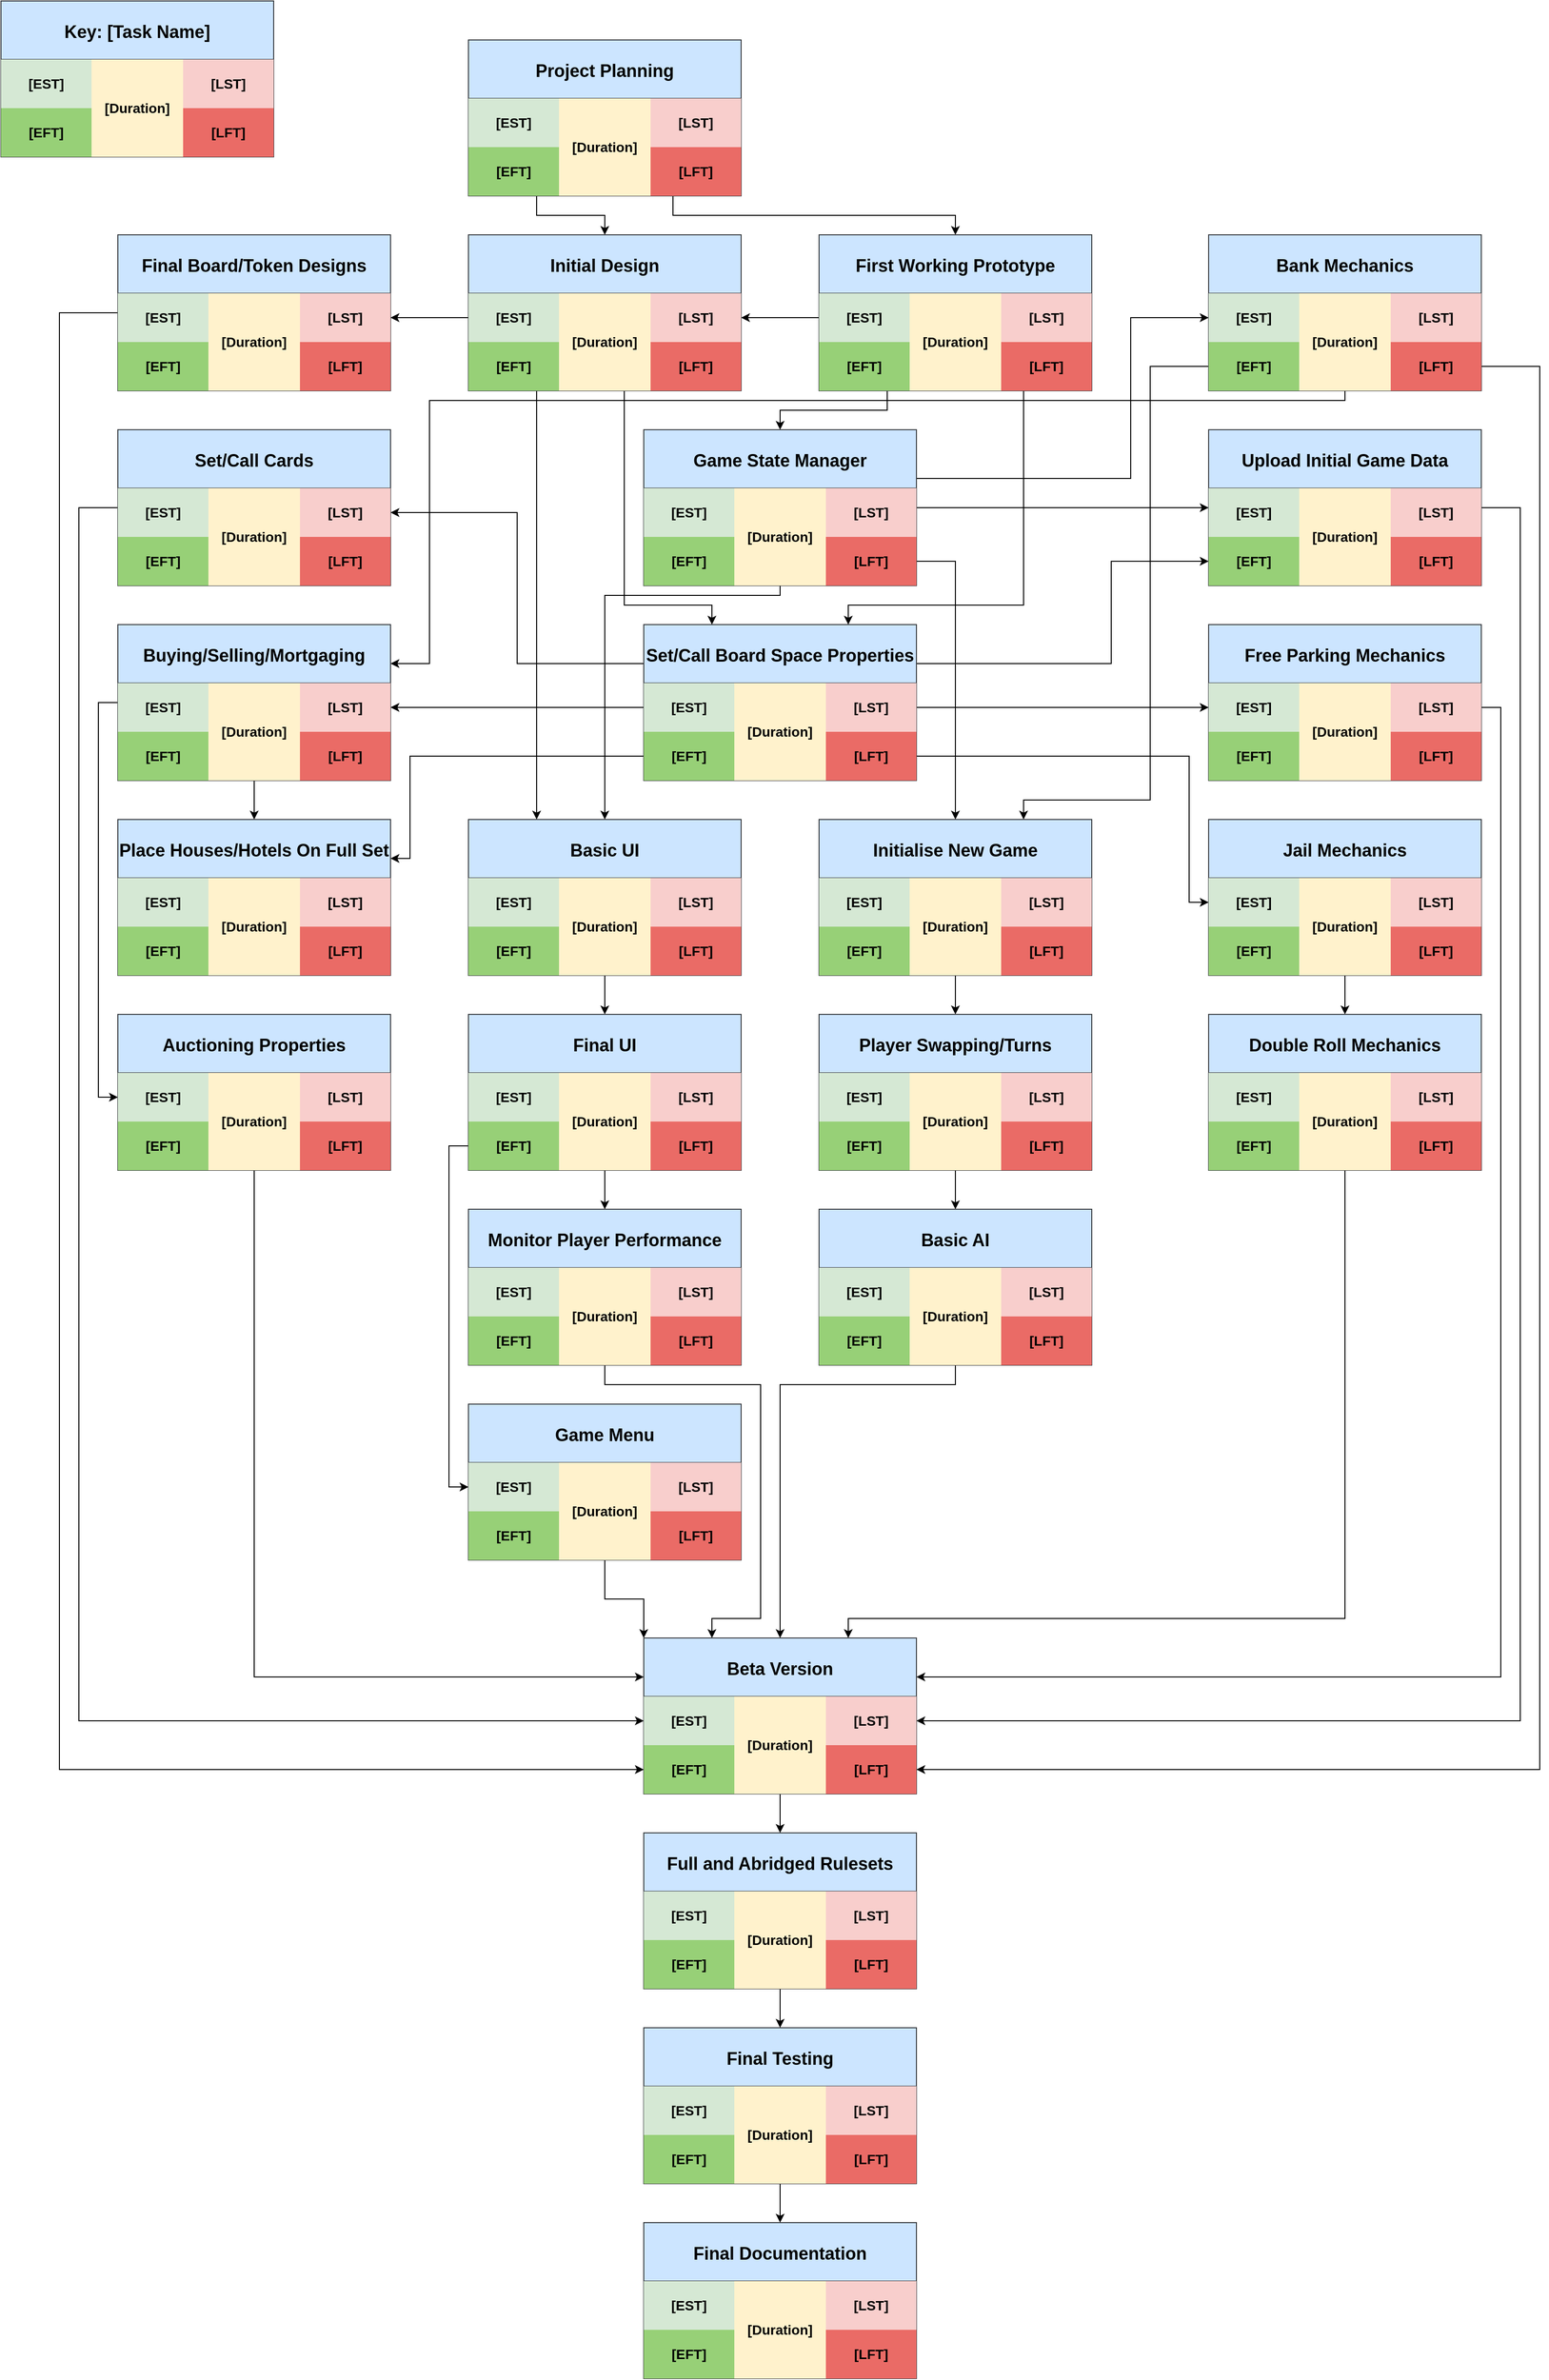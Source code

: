 <mxfile version="16.5.6" type="device"><diagram id="v94tWwK4O_iV_ibOlGFk" name="Page-1"><mxGraphModel dx="2945" dy="3520" grid="1" gridSize="10" guides="1" tooltips="1" connect="1" arrows="1" fold="1" page="1" pageScale="1" pageWidth="1650" pageHeight="2500" math="0" shadow="0"><root><mxCell id="0"/><mxCell id="1" parent="0"/><mxCell id="8SAVdcYJJuNNCXs4Pqvg-31" style="edgeStyle=orthogonalEdgeStyle;rounded=0;orthogonalLoop=1;jettySize=auto;html=1;entryX=0.5;entryY=0;entryDx=0;entryDy=0;fontSize=30;exitX=0.25;exitY=1;exitDx=0;exitDy=0;exitPerimeter=0;" parent="1" source="0RFhmOcp3oSsgqYhEHQv-94" target="0RFhmOcp3oSsgqYhEHQv-98" edge="1"><mxGeometry relative="1" as="geometry"><mxPoint x="520" y="260" as="sourcePoint"/><mxPoint x="675" y="310" as="targetPoint"/></mxGeometry></mxCell><mxCell id="8SAVdcYJJuNNCXs4Pqvg-32" style="edgeStyle=orthogonalEdgeStyle;rounded=0;orthogonalLoop=1;jettySize=auto;html=1;exitX=0.75;exitY=1;exitDx=0;exitDy=0;entryX=0.5;entryY=0;entryDx=0;entryDy=0;fontSize=30;exitPerimeter=0;" parent="1" source="0RFhmOcp3oSsgqYhEHQv-94" target="0RFhmOcp3oSsgqYhEHQv-116" edge="1"><mxGeometry relative="1" as="geometry"><mxPoint x="922.5" y="220" as="sourcePoint"/><mxPoint x="1075" y="295" as="targetPoint"/></mxGeometry></mxCell><mxCell id="8SAVdcYJJuNNCXs4Pqvg-33" style="edgeStyle=orthogonalEdgeStyle;rounded=0;orthogonalLoop=1;jettySize=auto;html=1;exitX=0;exitY=0.5;exitDx=0;exitDy=0;entryX=1;entryY=0.5;entryDx=0;entryDy=0;fontSize=30;" parent="1" source="0RFhmOcp3oSsgqYhEHQv-117" target="0RFhmOcp3oSsgqYhEHQv-99" edge="1"><mxGeometry relative="1" as="geometry"><mxPoint x="965" y="360" as="sourcePoint"/><mxPoint x="780" y="360" as="targetPoint"/></mxGeometry></mxCell><mxCell id="8SAVdcYJJuNNCXs4Pqvg-38" style="edgeStyle=orthogonalEdgeStyle;rounded=0;orthogonalLoop=1;jettySize=auto;html=1;exitX=0.25;exitY=1;exitDx=0;exitDy=0;fontSize=30;exitPerimeter=0;" parent="1" source="0RFhmOcp3oSsgqYhEHQv-121" target="0RFhmOcp3oSsgqYhEHQv-125" edge="1"><mxGeometry relative="1" as="geometry"><mxPoint x="1020" y="425" as="sourcePoint"/><mxPoint x="880" y="490" as="targetPoint"/></mxGeometry></mxCell><mxCell id="8SAVdcYJJuNNCXs4Pqvg-43" style="edgeStyle=orthogonalEdgeStyle;rounded=0;orthogonalLoop=1;jettySize=auto;html=1;exitX=0.75;exitY=1;exitDx=0;exitDy=0;entryX=0.75;entryY=0;entryDx=0;entryDy=0;fontSize=30;exitPerimeter=0;" parent="1" source="0RFhmOcp3oSsgqYhEHQv-121" target="0RFhmOcp3oSsgqYhEHQv-134" edge="1"><mxGeometry relative="1" as="geometry"><mxPoint x="1075" y="425" as="sourcePoint"/><Array as="points"><mxPoint x="1090" y="660"/><mxPoint x="910" y="660"/></Array></mxGeometry></mxCell><mxCell id="8SAVdcYJJuNNCXs4Pqvg-34" style="edgeStyle=orthogonalEdgeStyle;rounded=0;orthogonalLoop=1;jettySize=auto;html=1;exitX=0;exitY=0.5;exitDx=0;exitDy=0;entryX=1;entryY=0.5;entryDx=0;entryDy=0;fontSize=30;" parent="1" source="0RFhmOcp3oSsgqYhEHQv-99" target="0RFhmOcp3oSsgqYhEHQv-108" edge="1"><mxGeometry relative="1" as="geometry"><mxPoint x="570" y="360" as="sourcePoint"/><mxPoint x="435" y="330" as="targetPoint"/></mxGeometry></mxCell><mxCell id="8SAVdcYJJuNNCXs4Pqvg-42" style="edgeStyle=orthogonalEdgeStyle;rounded=0;orthogonalLoop=1;jettySize=auto;html=1;exitX=0.5;exitY=1;exitDx=0;exitDy=0;entryX=0.25;entryY=0;entryDx=0;entryDy=0;fontSize=30;" parent="1" source="0RFhmOcp3oSsgqYhEHQv-98" target="0RFhmOcp3oSsgqYhEHQv-134" edge="1"><mxGeometry relative="1" as="geometry"><mxPoint x="675" y="410" as="sourcePoint"/><Array as="points"><mxPoint x="680" y="440"/><mxPoint x="680" y="660"/><mxPoint x="770" y="660"/></Array></mxGeometry></mxCell><mxCell id="8SAVdcYJJuNNCXs4Pqvg-76" style="edgeStyle=orthogonalEdgeStyle;rounded=0;orthogonalLoop=1;jettySize=auto;html=1;exitX=0.25;exitY=1;exitDx=0;exitDy=0;entryX=0.25;entryY=0;entryDx=0;entryDy=0;fontSize=30;exitPerimeter=0;" parent="1" source="0RFhmOcp3oSsgqYhEHQv-103" target="0RFhmOcp3oSsgqYhEHQv-152" edge="1"><mxGeometry relative="1" as="geometry"><mxPoint x="622.5" y="410" as="sourcePoint"/></mxGeometry></mxCell><mxCell id="8SAVdcYJJuNNCXs4Pqvg-55" style="edgeStyle=orthogonalEdgeStyle;rounded=0;orthogonalLoop=1;jettySize=auto;html=1;entryX=0;entryY=0.5;entryDx=0;entryDy=0;fontSize=30;exitX=1;exitY=0.25;exitDx=0;exitDy=0;" parent="1" source="0RFhmOcp3oSsgqYhEHQv-125" target="0RFhmOcp3oSsgqYhEHQv-228" edge="1"><mxGeometry relative="1" as="geometry"><Array as="points"><mxPoint x="980" y="530"/><mxPoint x="1200" y="530"/><mxPoint x="1200" y="365"/></Array><mxPoint x="990" y="500" as="sourcePoint"/></mxGeometry></mxCell><mxCell id="8SAVdcYJJuNNCXs4Pqvg-56" style="edgeStyle=orthogonalEdgeStyle;rounded=0;orthogonalLoop=1;jettySize=auto;html=1;fontSize=30;exitX=1;exitY=0.5;exitDx=0;exitDy=0;entryX=0;entryY=0.5;entryDx=0;entryDy=0;" parent="1" source="0RFhmOcp3oSsgqYhEHQv-125" target="0RFhmOcp3oSsgqYhEHQv-236" edge="1"><mxGeometry relative="1" as="geometry"><mxPoint x="1020" y="540" as="sourcePoint"/><mxPoint x="1140" y="600" as="targetPoint"/></mxGeometry></mxCell><mxCell id="8SAVdcYJJuNNCXs4Pqvg-60" style="edgeStyle=orthogonalEdgeStyle;rounded=0;orthogonalLoop=1;jettySize=auto;html=1;exitX=1;exitY=0.5;exitDx=0;exitDy=0;entryX=0.5;entryY=0;entryDx=0;entryDy=0;fontSize=30;exitPerimeter=0;" parent="1" source="0RFhmOcp3oSsgqYhEHQv-130" target="0RFhmOcp3oSsgqYhEHQv-218" edge="1"><mxGeometry relative="1" as="geometry"><mxPoint x="990" y="580" as="sourcePoint"/></mxGeometry></mxCell><mxCell id="2vzqE719gmyHgTQjWBiP-1" style="edgeStyle=orthogonalEdgeStyle;rounded=0;orthogonalLoop=1;jettySize=auto;html=1;exitX=0.5;exitY=1;exitDx=0;exitDy=0;entryX=0.5;entryY=0;entryDx=0;entryDy=0;" parent="1" source="0RFhmOcp3oSsgqYhEHQv-125" target="0RFhmOcp3oSsgqYhEHQv-152" edge="1"><mxGeometry relative="1" as="geometry"><Array as="points"><mxPoint x="840" y="650"/><mxPoint x="660" y="650"/></Array><mxPoint x="825" y="610" as="sourcePoint"/></mxGeometry></mxCell><mxCell id="8SAVdcYJJuNNCXs4Pqvg-75" style="edgeStyle=orthogonalEdgeStyle;rounded=0;orthogonalLoop=1;jettySize=auto;html=1;exitX=0.5;exitY=1;exitDx=0;exitDy=0;entryX=0.5;entryY=0;entryDx=0;entryDy=0;fontSize=30;" parent="1" source="0RFhmOcp3oSsgqYhEHQv-152" target="0RFhmOcp3oSsgqYhEHQv-191" edge="1"><mxGeometry relative="1" as="geometry"/></mxCell><mxCell id="8SAVdcYJJuNNCXs4Pqvg-44" style="edgeStyle=orthogonalEdgeStyle;rounded=0;orthogonalLoop=1;jettySize=auto;html=1;exitX=1;exitY=0.5;exitDx=0;exitDy=0;entryX=0;entryY=0.5;entryDx=0;entryDy=0;fontSize=30;" parent="1" source="0RFhmOcp3oSsgqYhEHQv-135" target="0RFhmOcp3oSsgqYhEHQv-264" edge="1"><mxGeometry relative="1" as="geometry"/></mxCell><mxCell id="8SAVdcYJJuNNCXs4Pqvg-45" style="edgeStyle=orthogonalEdgeStyle;rounded=0;orthogonalLoop=1;jettySize=auto;html=1;exitX=1;exitY=0.5;exitDx=0;exitDy=0;entryX=0;entryY=0.5;entryDx=0;entryDy=0;fontSize=30;exitPerimeter=0;" parent="1" source="0RFhmOcp3oSsgqYhEHQv-139" target="0RFhmOcp3oSsgqYhEHQv-273" edge="1"><mxGeometry relative="1" as="geometry"><Array as="points"><mxPoint x="1260" y="815"/><mxPoint x="1260" y="965"/></Array></mxGeometry></mxCell><mxCell id="8SAVdcYJJuNNCXs4Pqvg-57" style="edgeStyle=orthogonalEdgeStyle;rounded=0;orthogonalLoop=1;jettySize=auto;html=1;exitX=1;exitY=0.25;exitDx=0;exitDy=0;entryX=0;entryY=0.5;entryDx=0;entryDy=0;fontSize=30;entryPerimeter=0;" parent="1" source="0RFhmOcp3oSsgqYhEHQv-134" target="0RFhmOcp3oSsgqYhEHQv-241" edge="1"><mxGeometry relative="1" as="geometry"><Array as="points"><mxPoint x="1180" y="720"/></Array></mxGeometry></mxCell><mxCell id="8SAVdcYJJuNNCXs4Pqvg-65" style="edgeStyle=orthogonalEdgeStyle;rounded=0;orthogonalLoop=1;jettySize=auto;html=1;exitX=0;exitY=0.25;exitDx=0;exitDy=0;entryX=1;entryY=0.5;entryDx=0;entryDy=0;fontSize=30;" parent="1" source="0RFhmOcp3oSsgqYhEHQv-134" target="0RFhmOcp3oSsgqYhEHQv-144" edge="1"><mxGeometry relative="1" as="geometry"/></mxCell><mxCell id="8SAVdcYJJuNNCXs4Pqvg-67" style="edgeStyle=orthogonalEdgeStyle;rounded=0;orthogonalLoop=1;jettySize=auto;html=1;entryX=1;entryY=0.5;entryDx=0;entryDy=0;fontSize=30;exitX=0;exitY=0.5;exitDx=0;exitDy=0;" parent="1" source="0RFhmOcp3oSsgqYhEHQv-135" target="0RFhmOcp3oSsgqYhEHQv-162" edge="1"><mxGeometry relative="1" as="geometry"><Array as="points"><mxPoint x="530" y="765"/><mxPoint x="530" y="765"/></Array><mxPoint x="640" y="760" as="sourcePoint"/></mxGeometry></mxCell><mxCell id="8SAVdcYJJuNNCXs4Pqvg-69" style="edgeStyle=orthogonalEdgeStyle;rounded=0;orthogonalLoop=1;jettySize=auto;html=1;exitX=0;exitY=0.5;exitDx=0;exitDy=0;entryX=1;entryY=0.25;entryDx=0;entryDy=0;fontSize=30;exitPerimeter=0;" parent="1" source="0RFhmOcp3oSsgqYhEHQv-139" target="0RFhmOcp3oSsgqYhEHQv-173" edge="1"><mxGeometry relative="1" as="geometry"><Array as="points"><mxPoint x="460" y="815"/><mxPoint x="460" y="920"/></Array></mxGeometry></mxCell><mxCell id="8SAVdcYJJuNNCXs4Pqvg-87" style="edgeStyle=orthogonalEdgeStyle;rounded=0;orthogonalLoop=1;jettySize=auto;html=1;exitX=1;exitY=0.5;exitDx=0;exitDy=0;fontSize=30;entryX=1;entryY=0.25;entryDx=0;entryDy=0;" parent="1" source="0RFhmOcp3oSsgqYhEHQv-264" target="0RFhmOcp3oSsgqYhEHQv-290" edge="1"><mxGeometry relative="1" as="geometry"><Array as="points"><mxPoint x="1580" y="765"/><mxPoint x="1580" y="1760"/></Array><mxPoint x="1280" y="1660" as="targetPoint"/></mxGeometry></mxCell><mxCell id="8SAVdcYJJuNNCXs4Pqvg-85" style="edgeStyle=orthogonalEdgeStyle;rounded=0;orthogonalLoop=1;jettySize=auto;html=1;exitX=0.5;exitY=1;exitDx=0;exitDy=0;fontSize=30;" parent="1" source="0RFhmOcp3oSsgqYhEHQv-272" target="0RFhmOcp3oSsgqYhEHQv-281" edge="1"><mxGeometry relative="1" as="geometry"/></mxCell><mxCell id="8SAVdcYJJuNNCXs4Pqvg-61" style="edgeStyle=orthogonalEdgeStyle;rounded=0;orthogonalLoop=1;jettySize=auto;html=1;exitX=0;exitY=0.5;exitDx=0;exitDy=0;entryX=0.75;entryY=0;entryDx=0;entryDy=0;fontSize=30;exitPerimeter=0;" parent="1" source="0RFhmOcp3oSsgqYhEHQv-232" target="0RFhmOcp3oSsgqYhEHQv-218" edge="1"><mxGeometry relative="1" as="geometry"><Array as="points"><mxPoint x="1220" y="415"/><mxPoint x="1220" y="860"/><mxPoint x="1090" y="860"/></Array></mxGeometry></mxCell><mxCell id="8SAVdcYJJuNNCXs4Pqvg-89" style="edgeStyle=orthogonalEdgeStyle;rounded=0;orthogonalLoop=1;jettySize=auto;html=1;exitX=1;exitY=0.5;exitDx=0;exitDy=0;entryX=1;entryY=0.5;entryDx=0;entryDy=0;fontSize=30;exitPerimeter=0;entryPerimeter=0;" parent="1" source="0RFhmOcp3oSsgqYhEHQv-232" target="0RFhmOcp3oSsgqYhEHQv-295" edge="1"><mxGeometry relative="1" as="geometry"><Array as="points"><mxPoint x="1620" y="415"/><mxPoint x="1620" y="1855"/></Array></mxGeometry></mxCell><mxCell id="0RFhmOcp3oSsgqYhEHQv-172" style="edgeStyle=orthogonalEdgeStyle;rounded=0;orthogonalLoop=1;jettySize=auto;html=1;fontSize=14;exitX=0.5;exitY=1;exitDx=0;exitDy=0;entryX=1;entryY=0.25;entryDx=0;entryDy=0;" edge="1" parent="1" source="0RFhmOcp3oSsgqYhEHQv-227" target="0RFhmOcp3oSsgqYhEHQv-161"><mxGeometry relative="1" as="geometry"><mxPoint x="990" y="880" as="targetPoint"/><mxPoint x="1525" y="270" as="sourcePoint"/><Array as="points"><mxPoint x="1420" y="450"/><mxPoint x="480" y="450"/><mxPoint x="480" y="720"/></Array></mxGeometry></mxCell><mxCell id="8SAVdcYJJuNNCXs4Pqvg-88" style="edgeStyle=orthogonalEdgeStyle;rounded=0;orthogonalLoop=1;jettySize=auto;html=1;exitX=1;exitY=0.5;exitDx=0;exitDy=0;entryX=1;entryY=0.5;entryDx=0;entryDy=0;fontSize=30;" parent="1" source="0RFhmOcp3oSsgqYhEHQv-236" target="0RFhmOcp3oSsgqYhEHQv-291" edge="1"><mxGeometry relative="1" as="geometry"><Array as="points"><mxPoint x="1600" y="560"/><mxPoint x="1600" y="1805"/></Array></mxGeometry></mxCell><mxCell id="8SAVdcYJJuNNCXs4Pqvg-62" style="edgeStyle=orthogonalEdgeStyle;rounded=0;orthogonalLoop=1;jettySize=auto;html=1;exitX=0.5;exitY=1;exitDx=0;exitDy=0;entryX=0.5;entryY=0;entryDx=0;entryDy=0;fontSize=30;" parent="1" source="0RFhmOcp3oSsgqYhEHQv-218" target="0RFhmOcp3oSsgqYhEHQv-245" edge="1"><mxGeometry relative="1" as="geometry"/></mxCell><mxCell id="8SAVdcYJJuNNCXs4Pqvg-72" style="edgeStyle=orthogonalEdgeStyle;rounded=0;orthogonalLoop=1;jettySize=auto;html=1;exitX=0.5;exitY=1;exitDx=0;exitDy=0;entryX=0.5;entryY=0;entryDx=0;entryDy=0;fontSize=30;" parent="1" source="0RFhmOcp3oSsgqYhEHQv-245" target="0RFhmOcp3oSsgqYhEHQv-254" edge="1"><mxGeometry relative="1" as="geometry"/></mxCell><mxCell id="8SAVdcYJJuNNCXs4Pqvg-82" style="edgeStyle=orthogonalEdgeStyle;rounded=0;orthogonalLoop=1;jettySize=auto;html=1;exitX=0;exitY=0.5;exitDx=0;exitDy=0;entryX=0;entryY=0.5;entryDx=0;entryDy=0;fontSize=30;" parent="1" source="0RFhmOcp3oSsgqYhEHQv-143" target="0RFhmOcp3oSsgqYhEHQv-291" edge="1"><mxGeometry relative="1" as="geometry"><Array as="points"><mxPoint x="120" y="560"/><mxPoint x="120" y="1805"/></Array></mxGeometry></mxCell><mxCell id="8SAVdcYJJuNNCXs4Pqvg-68" style="edgeStyle=orthogonalEdgeStyle;rounded=0;orthogonalLoop=1;jettySize=auto;html=1;exitX=0.5;exitY=1;exitDx=0;exitDy=0;fontSize=30;" parent="1" source="0RFhmOcp3oSsgqYhEHQv-161" target="0RFhmOcp3oSsgqYhEHQv-173" edge="1"><mxGeometry relative="1" as="geometry"/></mxCell><mxCell id="8SAVdcYJJuNNCXs4Pqvg-71" style="edgeStyle=orthogonalEdgeStyle;rounded=0;orthogonalLoop=1;jettySize=auto;html=1;exitX=0;exitY=0.5;exitDx=0;exitDy=0;entryX=0;entryY=0.5;entryDx=0;entryDy=0;fontSize=30;" parent="1" source="0RFhmOcp3oSsgqYhEHQv-161" target="0RFhmOcp3oSsgqYhEHQv-183" edge="1"><mxGeometry relative="1" as="geometry"><Array as="points"><mxPoint x="140" y="760"/><mxPoint x="140" y="1165"/></Array></mxGeometry></mxCell><mxCell id="8SAVdcYJJuNNCXs4Pqvg-86" style="edgeStyle=orthogonalEdgeStyle;rounded=0;orthogonalLoop=1;jettySize=auto;html=1;exitX=0.5;exitY=1;exitDx=0;exitDy=0;entryX=0.75;entryY=0;entryDx=0;entryDy=0;fontSize=30;" parent="1" source="0RFhmOcp3oSsgqYhEHQv-281" target="0RFhmOcp3oSsgqYhEHQv-290" edge="1"><mxGeometry relative="1" as="geometry"><Array as="points"><mxPoint x="1420" y="1700"/><mxPoint x="910" y="1700"/></Array></mxGeometry></mxCell><mxCell id="8SAVdcYJJuNNCXs4Pqvg-83" style="edgeStyle=orthogonalEdgeStyle;rounded=0;orthogonalLoop=1;jettySize=auto;html=1;exitX=0;exitY=0.5;exitDx=0;exitDy=0;entryX=0;entryY=0.5;entryDx=0;entryDy=0;fontSize=30;entryPerimeter=0;" parent="1" source="0RFhmOcp3oSsgqYhEHQv-108" target="0RFhmOcp3oSsgqYhEHQv-295" edge="1"><mxGeometry relative="1" as="geometry"><Array as="points"><mxPoint x="160" y="360"/><mxPoint x="100" y="360"/><mxPoint x="100" y="1855"/></Array><mxPoint x="165" y="330" as="sourcePoint"/></mxGeometry></mxCell><mxCell id="8SAVdcYJJuNNCXs4Pqvg-93" style="edgeStyle=orthogonalEdgeStyle;rounded=0;orthogonalLoop=1;jettySize=auto;html=1;exitX=0.5;exitY=1;exitDx=0;exitDy=0;entryX=0;entryY=0.25;entryDx=0;entryDy=0;fontSize=30;" parent="1" source="0RFhmOcp3oSsgqYhEHQv-182" target="0RFhmOcp3oSsgqYhEHQv-290" edge="1"><mxGeometry relative="1" as="geometry"/></mxCell><mxCell id="8SAVdcYJJuNNCXs4Pqvg-79" style="edgeStyle=orthogonalEdgeStyle;rounded=0;orthogonalLoop=1;jettySize=auto;html=1;exitX=0.5;exitY=1;exitDx=0;exitDy=0;entryX=0.5;entryY=0;entryDx=0;entryDy=0;fontSize=30;" parent="1" source="0RFhmOcp3oSsgqYhEHQv-254" target="0RFhmOcp3oSsgqYhEHQv-290" edge="1"><mxGeometry relative="1" as="geometry"><Array as="points"><mxPoint x="1020" y="1460"/><mxPoint x="840" y="1460"/></Array></mxGeometry></mxCell><mxCell id="8SAVdcYJJuNNCXs4Pqvg-77" style="edgeStyle=orthogonalEdgeStyle;rounded=0;orthogonalLoop=1;jettySize=auto;html=1;exitX=0.5;exitY=1;exitDx=0;exitDy=0;entryX=0.5;entryY=0;entryDx=0;entryDy=0;fontSize=30;" parent="1" source="0RFhmOcp3oSsgqYhEHQv-191" target="0RFhmOcp3oSsgqYhEHQv-200" edge="1"><mxGeometry relative="1" as="geometry"/></mxCell><mxCell id="8SAVdcYJJuNNCXs4Pqvg-78" style="edgeStyle=orthogonalEdgeStyle;rounded=0;orthogonalLoop=1;jettySize=auto;html=1;exitX=0;exitY=0.5;exitDx=0;exitDy=0;entryX=0;entryY=0.5;entryDx=0;entryDy=0;fontSize=30;exitPerimeter=0;" parent="1" source="0RFhmOcp3oSsgqYhEHQv-196" target="0RFhmOcp3oSsgqYhEHQv-210" edge="1"><mxGeometry relative="1" as="geometry"><Array as="points"><mxPoint x="500" y="1215"/><mxPoint x="500" y="1565"/></Array></mxGeometry></mxCell><mxCell id="8SAVdcYJJuNNCXs4Pqvg-84" style="edgeStyle=orthogonalEdgeStyle;rounded=0;orthogonalLoop=1;jettySize=auto;html=1;entryX=0.25;entryY=0;entryDx=0;entryDy=0;fontSize=30;exitX=0.5;exitY=1;exitDx=0;exitDy=0;" parent="1" source="0RFhmOcp3oSsgqYhEHQv-200" target="0RFhmOcp3oSsgqYhEHQv-290" edge="1"><mxGeometry relative="1" as="geometry"><Array as="points"><mxPoint x="660" y="1460"/><mxPoint x="820" y="1460"/><mxPoint x="820" y="1700"/><mxPoint x="770" y="1700"/></Array><mxPoint x="650" y="1680" as="sourcePoint"/></mxGeometry></mxCell><mxCell id="8SAVdcYJJuNNCXs4Pqvg-94" style="edgeStyle=orthogonalEdgeStyle;rounded=0;orthogonalLoop=1;jettySize=auto;html=1;exitX=0.5;exitY=1;exitDx=0;exitDy=0;entryX=0;entryY=0;entryDx=0;entryDy=0;fontSize=30;" parent="1" source="0RFhmOcp3oSsgqYhEHQv-209" target="0RFhmOcp3oSsgqYhEHQv-290" edge="1"><mxGeometry relative="1" as="geometry"/></mxCell><mxCell id="8SAVdcYJJuNNCXs4Pqvg-90" style="edgeStyle=orthogonalEdgeStyle;rounded=0;orthogonalLoop=1;jettySize=auto;html=1;exitX=0.5;exitY=1;exitDx=0;exitDy=0;entryX=0.5;entryY=0;entryDx=0;entryDy=0;fontSize=30;" parent="1" source="0RFhmOcp3oSsgqYhEHQv-290" target="0RFhmOcp3oSsgqYhEHQv-300" edge="1"><mxGeometry relative="1" as="geometry"/></mxCell><mxCell id="8SAVdcYJJuNNCXs4Pqvg-91" style="edgeStyle=orthogonalEdgeStyle;rounded=0;orthogonalLoop=1;jettySize=auto;html=1;exitX=0.5;exitY=1;exitDx=0;exitDy=0;entryX=0.5;entryY=0;entryDx=0;entryDy=0;fontSize=30;exitPerimeter=0;" parent="1" source="0RFhmOcp3oSsgqYhEHQv-305" target="0RFhmOcp3oSsgqYhEHQv-309" edge="1"><mxGeometry relative="1" as="geometry"/></mxCell><mxCell id="8SAVdcYJJuNNCXs4Pqvg-92" style="edgeStyle=orthogonalEdgeStyle;rounded=0;orthogonalLoop=1;jettySize=auto;html=1;exitX=0.5;exitY=1;exitDx=0;exitDy=0;fontSize=30;entryX=0.5;entryY=0;entryDx=0;entryDy=0;" parent="1" source="0RFhmOcp3oSsgqYhEHQv-309" target="0RFhmOcp3oSsgqYhEHQv-318" edge="1"><mxGeometry relative="1" as="geometry"/></mxCell><mxCell id="0RFhmOcp3oSsgqYhEHQv-40" value="Key: [Task Name]" style="shape=table;startSize=60;container=1;collapsible=0;childLayout=tableLayout;fontStyle=1;align=center;fontSize=18;fillColor=#cce5ff;strokeColor=#36393d;swimlaneLine=1;" vertex="1" parent="1"><mxGeometry x="40" y="40" width="280" height="160" as="geometry"/></mxCell><mxCell id="0RFhmOcp3oSsgqYhEHQv-41" value="" style="shape=tableRow;horizontal=0;startSize=0;swimlaneHead=0;swimlaneBody=0;top=0;left=0;bottom=0;right=0;collapsible=0;dropTarget=0;fillColor=none;points=[[0,0.5],[1,0.5]];portConstraint=eastwest;" vertex="1" parent="0RFhmOcp3oSsgqYhEHQv-40"><mxGeometry y="60" width="280" height="50" as="geometry"/></mxCell><mxCell id="0RFhmOcp3oSsgqYhEHQv-42" value="[EST]" style="shape=partialRectangle;html=1;whiteSpace=wrap;connectable=0;fillColor=#d5e8d4;top=0;left=0;bottom=0;right=0;overflow=hidden;fontStyle=1;fontSize=14;strokeColor=#82b366;" vertex="1" parent="0RFhmOcp3oSsgqYhEHQv-41"><mxGeometry width="93" height="50" as="geometry"><mxRectangle width="93" height="50" as="alternateBounds"/></mxGeometry></mxCell><mxCell id="0RFhmOcp3oSsgqYhEHQv-43" value="[Duration]" style="shape=partialRectangle;html=1;whiteSpace=wrap;connectable=0;fillColor=#fff2cc;top=0;left=0;bottom=0;right=0;overflow=hidden;rowspan=2;colspan=1;fontStyle=1;fontSize=14;strokeColor=#d6b656;" vertex="1" parent="0RFhmOcp3oSsgqYhEHQv-41"><mxGeometry x="93" width="94" height="100" as="geometry"><mxRectangle width="94" height="50" as="alternateBounds"/></mxGeometry></mxCell><mxCell id="0RFhmOcp3oSsgqYhEHQv-44" value="[LST]" style="shape=partialRectangle;html=1;whiteSpace=wrap;connectable=0;fillColor=#f8cecc;top=0;left=0;bottom=0;right=0;overflow=hidden;fontStyle=1;fontSize=14;strokeColor=#b85450;" vertex="1" parent="0RFhmOcp3oSsgqYhEHQv-41"><mxGeometry x="187" width="93" height="50" as="geometry"><mxRectangle width="93" height="50" as="alternateBounds"/></mxGeometry></mxCell><mxCell id="0RFhmOcp3oSsgqYhEHQv-45" value="" style="shape=tableRow;horizontal=0;startSize=0;swimlaneHead=0;swimlaneBody=0;top=0;left=0;bottom=0;right=0;collapsible=0;dropTarget=0;fillColor=none;points=[[0,0.5,0,0,0],[0.25,1,0,0,0],[0.5,1,0,0,0],[0.75,1,0,0,0],[1,0.5,0,0,0]];portConstraint=eastwest;" vertex="1" parent="0RFhmOcp3oSsgqYhEHQv-40"><mxGeometry y="110" width="280" height="50" as="geometry"/></mxCell><mxCell id="0RFhmOcp3oSsgqYhEHQv-46" value="[EFT]" style="shape=partialRectangle;html=1;whiteSpace=wrap;connectable=0;fillColor=#97D077;top=0;left=0;bottom=0;right=0;overflow=hidden;fontStyle=1;fontSize=14;strokeColor=#82b366;" vertex="1" parent="0RFhmOcp3oSsgqYhEHQv-45"><mxGeometry width="93" height="50" as="geometry"><mxRectangle width="93" height="50" as="alternateBounds"/></mxGeometry></mxCell><mxCell id="0RFhmOcp3oSsgqYhEHQv-47" value="" style="shape=partialRectangle;html=1;whiteSpace=wrap;connectable=0;fillColor=none;top=0;left=0;bottom=0;right=0;overflow=hidden;" vertex="1" visible="0" parent="0RFhmOcp3oSsgqYhEHQv-45"><mxGeometry x="93" width="94" height="50" as="geometry"><mxRectangle width="94" height="50" as="alternateBounds"/></mxGeometry></mxCell><mxCell id="0RFhmOcp3oSsgqYhEHQv-48" value="[LFT]" style="shape=partialRectangle;html=1;whiteSpace=wrap;connectable=0;fillColor=#EA6B66;top=0;left=0;bottom=0;right=0;overflow=hidden;fontStyle=1;fontSize=14;strokeColor=#b85450;" vertex="1" parent="0RFhmOcp3oSsgqYhEHQv-45"><mxGeometry x="187" width="93" height="50" as="geometry"><mxRectangle width="93" height="50" as="alternateBounds"/></mxGeometry></mxCell><mxCell id="0RFhmOcp3oSsgqYhEHQv-89" value="Project Planning" style="shape=table;startSize=60;container=1;collapsible=0;childLayout=tableLayout;fontStyle=1;align=center;fontSize=18;fillColor=#cce5ff;strokeColor=#36393d;swimlaneLine=1;" vertex="1" parent="1"><mxGeometry x="520" y="80" width="280" height="160" as="geometry"/></mxCell><mxCell id="0RFhmOcp3oSsgqYhEHQv-90" value="" style="shape=tableRow;horizontal=0;startSize=0;swimlaneHead=0;swimlaneBody=0;top=0;left=0;bottom=0;right=0;collapsible=0;dropTarget=0;fillColor=none;points=[[0,0.5],[1,0.5]];portConstraint=eastwest;" vertex="1" parent="0RFhmOcp3oSsgqYhEHQv-89"><mxGeometry y="60" width="280" height="50" as="geometry"/></mxCell><mxCell id="0RFhmOcp3oSsgqYhEHQv-91" value="[EST]" style="shape=partialRectangle;html=1;whiteSpace=wrap;connectable=0;fillColor=#d5e8d4;top=0;left=0;bottom=0;right=0;overflow=hidden;fontStyle=1;fontSize=14;strokeColor=#82b366;" vertex="1" parent="0RFhmOcp3oSsgqYhEHQv-90"><mxGeometry width="93" height="50" as="geometry"><mxRectangle width="93" height="50" as="alternateBounds"/></mxGeometry></mxCell><mxCell id="0RFhmOcp3oSsgqYhEHQv-92" value="[Duration]" style="shape=partialRectangle;html=1;whiteSpace=wrap;connectable=0;fillColor=#fff2cc;top=0;left=0;bottom=0;right=0;overflow=hidden;rowspan=2;colspan=1;fontStyle=1;fontSize=14;strokeColor=#d6b656;" vertex="1" parent="0RFhmOcp3oSsgqYhEHQv-90"><mxGeometry x="93" width="94" height="100" as="geometry"><mxRectangle width="94" height="50" as="alternateBounds"/></mxGeometry></mxCell><mxCell id="0RFhmOcp3oSsgqYhEHQv-93" value="[LST]" style="shape=partialRectangle;html=1;whiteSpace=wrap;connectable=0;fillColor=#f8cecc;top=0;left=0;bottom=0;right=0;overflow=hidden;fontStyle=1;fontSize=14;strokeColor=#b85450;" vertex="1" parent="0RFhmOcp3oSsgqYhEHQv-90"><mxGeometry x="187" width="93" height="50" as="geometry"><mxRectangle width="93" height="50" as="alternateBounds"/></mxGeometry></mxCell><mxCell id="0RFhmOcp3oSsgqYhEHQv-94" value="" style="shape=tableRow;horizontal=0;startSize=0;swimlaneHead=0;swimlaneBody=0;top=0;left=0;bottom=0;right=0;collapsible=0;dropTarget=0;fillColor=none;points=[[0,0.5,0,0,0],[0.25,1,0,0,0],[0.5,1,0,0,0],[0.75,1,0,0,0],[1,0.5,0,0,0]];portConstraint=eastwest;" vertex="1" parent="0RFhmOcp3oSsgqYhEHQv-89"><mxGeometry y="110" width="280" height="50" as="geometry"/></mxCell><mxCell id="0RFhmOcp3oSsgqYhEHQv-95" value="[EFT]" style="shape=partialRectangle;html=1;whiteSpace=wrap;connectable=0;fillColor=#97D077;top=0;left=0;bottom=0;right=0;overflow=hidden;fontStyle=1;fontSize=14;strokeColor=#82b366;" vertex="1" parent="0RFhmOcp3oSsgqYhEHQv-94"><mxGeometry width="93" height="50" as="geometry"><mxRectangle width="93" height="50" as="alternateBounds"/></mxGeometry></mxCell><mxCell id="0RFhmOcp3oSsgqYhEHQv-96" value="" style="shape=partialRectangle;html=1;whiteSpace=wrap;connectable=0;fillColor=none;top=0;left=0;bottom=0;right=0;overflow=hidden;" vertex="1" visible="0" parent="0RFhmOcp3oSsgqYhEHQv-94"><mxGeometry x="93" width="94" height="50" as="geometry"><mxRectangle width="94" height="50" as="alternateBounds"/></mxGeometry></mxCell><mxCell id="0RFhmOcp3oSsgqYhEHQv-97" value="[LFT]" style="shape=partialRectangle;html=1;whiteSpace=wrap;connectable=0;fillColor=#EA6B66;top=0;left=0;bottom=0;right=0;overflow=hidden;fontStyle=1;fontSize=14;strokeColor=#b85450;" vertex="1" parent="0RFhmOcp3oSsgqYhEHQv-94"><mxGeometry x="187" width="93" height="50" as="geometry"><mxRectangle width="93" height="50" as="alternateBounds"/></mxGeometry></mxCell><mxCell id="0RFhmOcp3oSsgqYhEHQv-98" value="Initial Design" style="shape=table;startSize=60;container=1;collapsible=0;childLayout=tableLayout;fontStyle=1;align=center;fontSize=18;fillColor=#cce5ff;strokeColor=#36393d;swimlaneLine=1;" vertex="1" parent="1"><mxGeometry x="520" y="280" width="280" height="160" as="geometry"/></mxCell><mxCell id="0RFhmOcp3oSsgqYhEHQv-99" value="" style="shape=tableRow;horizontal=0;startSize=0;swimlaneHead=0;swimlaneBody=0;top=0;left=0;bottom=0;right=0;collapsible=0;dropTarget=0;fillColor=none;points=[[0,0.5],[1,0.5]];portConstraint=eastwest;" vertex="1" parent="0RFhmOcp3oSsgqYhEHQv-98"><mxGeometry y="60" width="280" height="50" as="geometry"/></mxCell><mxCell id="0RFhmOcp3oSsgqYhEHQv-100" value="[EST]" style="shape=partialRectangle;html=1;whiteSpace=wrap;connectable=0;fillColor=#d5e8d4;top=0;left=0;bottom=0;right=0;overflow=hidden;fontStyle=1;fontSize=14;strokeColor=#82b366;" vertex="1" parent="0RFhmOcp3oSsgqYhEHQv-99"><mxGeometry width="93" height="50" as="geometry"><mxRectangle width="93" height="50" as="alternateBounds"/></mxGeometry></mxCell><mxCell id="0RFhmOcp3oSsgqYhEHQv-101" value="[Duration]" style="shape=partialRectangle;html=1;whiteSpace=wrap;connectable=0;fillColor=#fff2cc;top=0;left=0;bottom=0;right=0;overflow=hidden;rowspan=2;colspan=1;fontStyle=1;fontSize=14;strokeColor=#d6b656;" vertex="1" parent="0RFhmOcp3oSsgqYhEHQv-99"><mxGeometry x="93" width="94" height="100" as="geometry"><mxRectangle width="94" height="50" as="alternateBounds"/></mxGeometry></mxCell><mxCell id="0RFhmOcp3oSsgqYhEHQv-102" value="[LST]" style="shape=partialRectangle;html=1;whiteSpace=wrap;connectable=0;fillColor=#f8cecc;top=0;left=0;bottom=0;right=0;overflow=hidden;fontStyle=1;fontSize=14;strokeColor=#b85450;" vertex="1" parent="0RFhmOcp3oSsgqYhEHQv-99"><mxGeometry x="187" width="93" height="50" as="geometry"><mxRectangle width="93" height="50" as="alternateBounds"/></mxGeometry></mxCell><mxCell id="0RFhmOcp3oSsgqYhEHQv-103" value="" style="shape=tableRow;horizontal=0;startSize=0;swimlaneHead=0;swimlaneBody=0;top=0;left=0;bottom=0;right=0;collapsible=0;dropTarget=0;fillColor=none;points=[[0,0.5,0,0,0],[0.25,1,0,0,0],[0.5,1,0,0,0],[0.75,1,0,0,0],[1,0.5,0,0,0]];portConstraint=eastwest;" vertex="1" parent="0RFhmOcp3oSsgqYhEHQv-98"><mxGeometry y="110" width="280" height="50" as="geometry"/></mxCell><mxCell id="0RFhmOcp3oSsgqYhEHQv-104" value="[EFT]" style="shape=partialRectangle;html=1;whiteSpace=wrap;connectable=0;fillColor=#97D077;top=0;left=0;bottom=0;right=0;overflow=hidden;fontStyle=1;fontSize=14;strokeColor=#82b366;" vertex="1" parent="0RFhmOcp3oSsgqYhEHQv-103"><mxGeometry width="93" height="50" as="geometry"><mxRectangle width="93" height="50" as="alternateBounds"/></mxGeometry></mxCell><mxCell id="0RFhmOcp3oSsgqYhEHQv-105" value="" style="shape=partialRectangle;html=1;whiteSpace=wrap;connectable=0;fillColor=none;top=0;left=0;bottom=0;right=0;overflow=hidden;" vertex="1" visible="0" parent="0RFhmOcp3oSsgqYhEHQv-103"><mxGeometry x="93" width="94" height="50" as="geometry"><mxRectangle width="94" height="50" as="alternateBounds"/></mxGeometry></mxCell><mxCell id="0RFhmOcp3oSsgqYhEHQv-106" value="[LFT]" style="shape=partialRectangle;html=1;whiteSpace=wrap;connectable=0;fillColor=#EA6B66;top=0;left=0;bottom=0;right=0;overflow=hidden;fontStyle=1;fontSize=14;strokeColor=#b85450;" vertex="1" parent="0RFhmOcp3oSsgqYhEHQv-103"><mxGeometry x="187" width="93" height="50" as="geometry"><mxRectangle width="93" height="50" as="alternateBounds"/></mxGeometry></mxCell><mxCell id="0RFhmOcp3oSsgqYhEHQv-107" value="Final Board/Token Designs" style="shape=table;startSize=60;container=1;collapsible=0;childLayout=tableLayout;fontStyle=1;align=center;fontSize=18;fillColor=#cce5ff;strokeColor=#36393d;swimlaneLine=1;" vertex="1" parent="1"><mxGeometry x="160" y="280" width="280" height="160" as="geometry"/></mxCell><mxCell id="0RFhmOcp3oSsgqYhEHQv-108" value="" style="shape=tableRow;horizontal=0;startSize=0;swimlaneHead=0;swimlaneBody=0;top=0;left=0;bottom=0;right=0;collapsible=0;dropTarget=0;fillColor=none;points=[[0,0.5],[1,0.5]];portConstraint=eastwest;" vertex="1" parent="0RFhmOcp3oSsgqYhEHQv-107"><mxGeometry y="60" width="280" height="50" as="geometry"/></mxCell><mxCell id="0RFhmOcp3oSsgqYhEHQv-109" value="[EST]" style="shape=partialRectangle;html=1;whiteSpace=wrap;connectable=0;fillColor=#d5e8d4;top=0;left=0;bottom=0;right=0;overflow=hidden;fontStyle=1;fontSize=14;strokeColor=#82b366;" vertex="1" parent="0RFhmOcp3oSsgqYhEHQv-108"><mxGeometry width="93" height="50" as="geometry"><mxRectangle width="93" height="50" as="alternateBounds"/></mxGeometry></mxCell><mxCell id="0RFhmOcp3oSsgqYhEHQv-110" value="[Duration]" style="shape=partialRectangle;html=1;whiteSpace=wrap;connectable=0;fillColor=#fff2cc;top=0;left=0;bottom=0;right=0;overflow=hidden;rowspan=2;colspan=1;fontStyle=1;fontSize=14;strokeColor=#d6b656;" vertex="1" parent="0RFhmOcp3oSsgqYhEHQv-108"><mxGeometry x="93" width="94" height="100" as="geometry"><mxRectangle width="94" height="50" as="alternateBounds"/></mxGeometry></mxCell><mxCell id="0RFhmOcp3oSsgqYhEHQv-111" value="[LST]" style="shape=partialRectangle;html=1;whiteSpace=wrap;connectable=0;fillColor=#f8cecc;top=0;left=0;bottom=0;right=0;overflow=hidden;fontStyle=1;fontSize=14;strokeColor=#b85450;" vertex="1" parent="0RFhmOcp3oSsgqYhEHQv-108"><mxGeometry x="187" width="93" height="50" as="geometry"><mxRectangle width="93" height="50" as="alternateBounds"/></mxGeometry></mxCell><mxCell id="0RFhmOcp3oSsgqYhEHQv-112" value="" style="shape=tableRow;horizontal=0;startSize=0;swimlaneHead=0;swimlaneBody=0;top=0;left=0;bottom=0;right=0;collapsible=0;dropTarget=0;fillColor=none;points=[[0,0.5,0,0,0],[0.25,1,0,0,0],[0.5,1,0,0,0],[0.75,1,0,0,0],[1,0.5,0,0,0]];portConstraint=eastwest;" vertex="1" parent="0RFhmOcp3oSsgqYhEHQv-107"><mxGeometry y="110" width="280" height="50" as="geometry"/></mxCell><mxCell id="0RFhmOcp3oSsgqYhEHQv-113" value="[EFT]" style="shape=partialRectangle;html=1;whiteSpace=wrap;connectable=0;fillColor=#97D077;top=0;left=0;bottom=0;right=0;overflow=hidden;fontStyle=1;fontSize=14;strokeColor=#82b366;" vertex="1" parent="0RFhmOcp3oSsgqYhEHQv-112"><mxGeometry width="93" height="50" as="geometry"><mxRectangle width="93" height="50" as="alternateBounds"/></mxGeometry></mxCell><mxCell id="0RFhmOcp3oSsgqYhEHQv-114" value="" style="shape=partialRectangle;html=1;whiteSpace=wrap;connectable=0;fillColor=none;top=0;left=0;bottom=0;right=0;overflow=hidden;" vertex="1" visible="0" parent="0RFhmOcp3oSsgqYhEHQv-112"><mxGeometry x="93" width="94" height="50" as="geometry"><mxRectangle width="94" height="50" as="alternateBounds"/></mxGeometry></mxCell><mxCell id="0RFhmOcp3oSsgqYhEHQv-115" value="[LFT]" style="shape=partialRectangle;html=1;whiteSpace=wrap;connectable=0;fillColor=#EA6B66;top=0;left=0;bottom=0;right=0;overflow=hidden;fontStyle=1;fontSize=14;strokeColor=#b85450;" vertex="1" parent="0RFhmOcp3oSsgqYhEHQv-112"><mxGeometry x="187" width="93" height="50" as="geometry"><mxRectangle width="93" height="50" as="alternateBounds"/></mxGeometry></mxCell><mxCell id="0RFhmOcp3oSsgqYhEHQv-116" value="First Working Prototype" style="shape=table;startSize=60;container=1;collapsible=0;childLayout=tableLayout;fontStyle=1;align=center;fontSize=18;fillColor=#cce5ff;strokeColor=#36393d;swimlaneLine=1;" vertex="1" parent="1"><mxGeometry x="880" y="280" width="280" height="160" as="geometry"/></mxCell><mxCell id="0RFhmOcp3oSsgqYhEHQv-117" value="" style="shape=tableRow;horizontal=0;startSize=0;swimlaneHead=0;swimlaneBody=0;top=0;left=0;bottom=0;right=0;collapsible=0;dropTarget=0;fillColor=none;points=[[0,0.5],[1,0.5]];portConstraint=eastwest;" vertex="1" parent="0RFhmOcp3oSsgqYhEHQv-116"><mxGeometry y="60" width="280" height="50" as="geometry"/></mxCell><mxCell id="0RFhmOcp3oSsgqYhEHQv-118" value="[EST]" style="shape=partialRectangle;html=1;whiteSpace=wrap;connectable=0;fillColor=#d5e8d4;top=0;left=0;bottom=0;right=0;overflow=hidden;fontStyle=1;fontSize=14;strokeColor=#82b366;" vertex="1" parent="0RFhmOcp3oSsgqYhEHQv-117"><mxGeometry width="93" height="50" as="geometry"><mxRectangle width="93" height="50" as="alternateBounds"/></mxGeometry></mxCell><mxCell id="0RFhmOcp3oSsgqYhEHQv-119" value="[Duration]" style="shape=partialRectangle;html=1;whiteSpace=wrap;connectable=0;fillColor=#fff2cc;top=0;left=0;bottom=0;right=0;overflow=hidden;rowspan=2;colspan=1;fontStyle=1;fontSize=14;strokeColor=#d6b656;" vertex="1" parent="0RFhmOcp3oSsgqYhEHQv-117"><mxGeometry x="93" width="94" height="100" as="geometry"><mxRectangle width="94" height="50" as="alternateBounds"/></mxGeometry></mxCell><mxCell id="0RFhmOcp3oSsgqYhEHQv-120" value="[LST]" style="shape=partialRectangle;html=1;whiteSpace=wrap;connectable=0;fillColor=#f8cecc;top=0;left=0;bottom=0;right=0;overflow=hidden;fontStyle=1;fontSize=14;strokeColor=#b85450;" vertex="1" parent="0RFhmOcp3oSsgqYhEHQv-117"><mxGeometry x="187" width="93" height="50" as="geometry"><mxRectangle width="93" height="50" as="alternateBounds"/></mxGeometry></mxCell><mxCell id="0RFhmOcp3oSsgqYhEHQv-121" value="" style="shape=tableRow;horizontal=0;startSize=0;swimlaneHead=0;swimlaneBody=0;top=0;left=0;bottom=0;right=0;collapsible=0;dropTarget=0;fillColor=none;points=[[0,0.5,0,0,0],[0.25,1,0,0,0],[0.5,1,0,0,0],[0.75,1,0,0,0],[1,0.5,0,0,0]];portConstraint=eastwest;" vertex="1" parent="0RFhmOcp3oSsgqYhEHQv-116"><mxGeometry y="110" width="280" height="50" as="geometry"/></mxCell><mxCell id="0RFhmOcp3oSsgqYhEHQv-122" value="[EFT]" style="shape=partialRectangle;html=1;whiteSpace=wrap;connectable=0;fillColor=#97D077;top=0;left=0;bottom=0;right=0;overflow=hidden;fontStyle=1;fontSize=14;strokeColor=#82b366;" vertex="1" parent="0RFhmOcp3oSsgqYhEHQv-121"><mxGeometry width="93" height="50" as="geometry"><mxRectangle width="93" height="50" as="alternateBounds"/></mxGeometry></mxCell><mxCell id="0RFhmOcp3oSsgqYhEHQv-123" value="" style="shape=partialRectangle;html=1;whiteSpace=wrap;connectable=0;fillColor=none;top=0;left=0;bottom=0;right=0;overflow=hidden;" vertex="1" visible="0" parent="0RFhmOcp3oSsgqYhEHQv-121"><mxGeometry x="93" width="94" height="50" as="geometry"><mxRectangle width="94" height="50" as="alternateBounds"/></mxGeometry></mxCell><mxCell id="0RFhmOcp3oSsgqYhEHQv-124" value="[LFT]" style="shape=partialRectangle;html=1;whiteSpace=wrap;connectable=0;fillColor=#EA6B66;top=0;left=0;bottom=0;right=0;overflow=hidden;fontStyle=1;fontSize=14;strokeColor=#b85450;" vertex="1" parent="0RFhmOcp3oSsgqYhEHQv-121"><mxGeometry x="187" width="93" height="50" as="geometry"><mxRectangle width="93" height="50" as="alternateBounds"/></mxGeometry></mxCell><mxCell id="0RFhmOcp3oSsgqYhEHQv-125" value="Game State Manager" style="shape=table;startSize=60;container=1;collapsible=0;childLayout=tableLayout;fontStyle=1;align=center;fontSize=18;fillColor=#cce5ff;strokeColor=#36393d;swimlaneLine=1;" vertex="1" parent="1"><mxGeometry x="700" y="480" width="280" height="160" as="geometry"/></mxCell><mxCell id="0RFhmOcp3oSsgqYhEHQv-126" value="" style="shape=tableRow;horizontal=0;startSize=0;swimlaneHead=0;swimlaneBody=0;top=0;left=0;bottom=0;right=0;collapsible=0;dropTarget=0;fillColor=none;points=[[0,0.5],[1,0.5]];portConstraint=eastwest;" vertex="1" parent="0RFhmOcp3oSsgqYhEHQv-125"><mxGeometry y="60" width="280" height="50" as="geometry"/></mxCell><mxCell id="0RFhmOcp3oSsgqYhEHQv-127" value="[EST]" style="shape=partialRectangle;html=1;whiteSpace=wrap;connectable=0;fillColor=#d5e8d4;top=0;left=0;bottom=0;right=0;overflow=hidden;fontStyle=1;fontSize=14;strokeColor=#82b366;" vertex="1" parent="0RFhmOcp3oSsgqYhEHQv-126"><mxGeometry width="93" height="50" as="geometry"><mxRectangle width="93" height="50" as="alternateBounds"/></mxGeometry></mxCell><mxCell id="0RFhmOcp3oSsgqYhEHQv-128" value="[Duration]" style="shape=partialRectangle;html=1;whiteSpace=wrap;connectable=0;fillColor=#fff2cc;top=0;left=0;bottom=0;right=0;overflow=hidden;rowspan=2;colspan=1;fontStyle=1;fontSize=14;strokeColor=#d6b656;" vertex="1" parent="0RFhmOcp3oSsgqYhEHQv-126"><mxGeometry x="93" width="94" height="100" as="geometry"><mxRectangle width="94" height="50" as="alternateBounds"/></mxGeometry></mxCell><mxCell id="0RFhmOcp3oSsgqYhEHQv-129" value="[LST]" style="shape=partialRectangle;html=1;whiteSpace=wrap;connectable=0;fillColor=#f8cecc;top=0;left=0;bottom=0;right=0;overflow=hidden;fontStyle=1;fontSize=14;strokeColor=#b85450;" vertex="1" parent="0RFhmOcp3oSsgqYhEHQv-126"><mxGeometry x="187" width="93" height="50" as="geometry"><mxRectangle width="93" height="50" as="alternateBounds"/></mxGeometry></mxCell><mxCell id="0RFhmOcp3oSsgqYhEHQv-130" value="" style="shape=tableRow;horizontal=0;startSize=0;swimlaneHead=0;swimlaneBody=0;top=0;left=0;bottom=0;right=0;collapsible=0;dropTarget=0;fillColor=none;points=[[0,0.5,0,0,0],[0.25,1,0,0,0],[0.5,1,0,0,0],[0.75,1,0,0,0],[1,0.5,0,0,0]];portConstraint=eastwest;" vertex="1" parent="0RFhmOcp3oSsgqYhEHQv-125"><mxGeometry y="110" width="280" height="50" as="geometry"/></mxCell><mxCell id="0RFhmOcp3oSsgqYhEHQv-131" value="[EFT]" style="shape=partialRectangle;html=1;whiteSpace=wrap;connectable=0;fillColor=#97D077;top=0;left=0;bottom=0;right=0;overflow=hidden;fontStyle=1;fontSize=14;strokeColor=#82b366;" vertex="1" parent="0RFhmOcp3oSsgqYhEHQv-130"><mxGeometry width="93" height="50" as="geometry"><mxRectangle width="93" height="50" as="alternateBounds"/></mxGeometry></mxCell><mxCell id="0RFhmOcp3oSsgqYhEHQv-132" value="" style="shape=partialRectangle;html=1;whiteSpace=wrap;connectable=0;fillColor=none;top=0;left=0;bottom=0;right=0;overflow=hidden;" vertex="1" visible="0" parent="0RFhmOcp3oSsgqYhEHQv-130"><mxGeometry x="93" width="94" height="50" as="geometry"><mxRectangle width="94" height="50" as="alternateBounds"/></mxGeometry></mxCell><mxCell id="0RFhmOcp3oSsgqYhEHQv-133" value="[LFT]" style="shape=partialRectangle;html=1;whiteSpace=wrap;connectable=0;fillColor=#EA6B66;top=0;left=0;bottom=0;right=0;overflow=hidden;fontStyle=1;fontSize=14;strokeColor=#b85450;" vertex="1" parent="0RFhmOcp3oSsgqYhEHQv-130"><mxGeometry x="187" width="93" height="50" as="geometry"><mxRectangle width="93" height="50" as="alternateBounds"/></mxGeometry></mxCell><mxCell id="0RFhmOcp3oSsgqYhEHQv-134" value="Set/Call Board Space Properties" style="shape=table;startSize=60;container=1;collapsible=0;childLayout=tableLayout;fontStyle=1;align=center;fontSize=18;fillColor=#cce5ff;strokeColor=#36393d;swimlaneLine=1;" vertex="1" parent="1"><mxGeometry x="700" y="680" width="280" height="160" as="geometry"/></mxCell><mxCell id="0RFhmOcp3oSsgqYhEHQv-135" value="" style="shape=tableRow;horizontal=0;startSize=0;swimlaneHead=0;swimlaneBody=0;top=0;left=0;bottom=0;right=0;collapsible=0;dropTarget=0;fillColor=none;points=[[0,0.5],[1,0.5]];portConstraint=eastwest;" vertex="1" parent="0RFhmOcp3oSsgqYhEHQv-134"><mxGeometry y="60" width="280" height="50" as="geometry"/></mxCell><mxCell id="0RFhmOcp3oSsgqYhEHQv-136" value="[EST]" style="shape=partialRectangle;html=1;whiteSpace=wrap;connectable=0;fillColor=#d5e8d4;top=0;left=0;bottom=0;right=0;overflow=hidden;fontStyle=1;fontSize=14;strokeColor=#82b366;" vertex="1" parent="0RFhmOcp3oSsgqYhEHQv-135"><mxGeometry width="93" height="50" as="geometry"><mxRectangle width="93" height="50" as="alternateBounds"/></mxGeometry></mxCell><mxCell id="0RFhmOcp3oSsgqYhEHQv-137" value="[Duration]" style="shape=partialRectangle;html=1;whiteSpace=wrap;connectable=0;fillColor=#fff2cc;top=0;left=0;bottom=0;right=0;overflow=hidden;rowspan=2;colspan=1;fontStyle=1;fontSize=14;strokeColor=#d6b656;" vertex="1" parent="0RFhmOcp3oSsgqYhEHQv-135"><mxGeometry x="93" width="94" height="100" as="geometry"><mxRectangle width="94" height="50" as="alternateBounds"/></mxGeometry></mxCell><mxCell id="0RFhmOcp3oSsgqYhEHQv-138" value="[LST]" style="shape=partialRectangle;html=1;whiteSpace=wrap;connectable=0;fillColor=#f8cecc;top=0;left=0;bottom=0;right=0;overflow=hidden;fontStyle=1;fontSize=14;strokeColor=#b85450;" vertex="1" parent="0RFhmOcp3oSsgqYhEHQv-135"><mxGeometry x="187" width="93" height="50" as="geometry"><mxRectangle width="93" height="50" as="alternateBounds"/></mxGeometry></mxCell><mxCell id="0RFhmOcp3oSsgqYhEHQv-139" value="" style="shape=tableRow;horizontal=0;startSize=0;swimlaneHead=0;swimlaneBody=0;top=0;left=0;bottom=0;right=0;collapsible=0;dropTarget=0;fillColor=none;points=[[0,0.5,0,0,0],[0.25,1,0,0,0],[0.5,1,0,0,0],[0.75,1,0,0,0],[1,0.5,0,0,0]];portConstraint=eastwest;" vertex="1" parent="0RFhmOcp3oSsgqYhEHQv-134"><mxGeometry y="110" width="280" height="50" as="geometry"/></mxCell><mxCell id="0RFhmOcp3oSsgqYhEHQv-140" value="[EFT]" style="shape=partialRectangle;html=1;whiteSpace=wrap;connectable=0;fillColor=#97D077;top=0;left=0;bottom=0;right=0;overflow=hidden;fontStyle=1;fontSize=14;strokeColor=#82b366;" vertex="1" parent="0RFhmOcp3oSsgqYhEHQv-139"><mxGeometry width="93" height="50" as="geometry"><mxRectangle width="93" height="50" as="alternateBounds"/></mxGeometry></mxCell><mxCell id="0RFhmOcp3oSsgqYhEHQv-141" value="" style="shape=partialRectangle;html=1;whiteSpace=wrap;connectable=0;fillColor=none;top=0;left=0;bottom=0;right=0;overflow=hidden;" vertex="1" visible="0" parent="0RFhmOcp3oSsgqYhEHQv-139"><mxGeometry x="93" width="94" height="50" as="geometry"><mxRectangle width="94" height="50" as="alternateBounds"/></mxGeometry></mxCell><mxCell id="0RFhmOcp3oSsgqYhEHQv-142" value="[LFT]" style="shape=partialRectangle;html=1;whiteSpace=wrap;connectable=0;fillColor=#EA6B66;top=0;left=0;bottom=0;right=0;overflow=hidden;fontStyle=1;fontSize=14;strokeColor=#b85450;" vertex="1" parent="0RFhmOcp3oSsgqYhEHQv-139"><mxGeometry x="187" width="93" height="50" as="geometry"><mxRectangle width="93" height="50" as="alternateBounds"/></mxGeometry></mxCell><mxCell id="0RFhmOcp3oSsgqYhEHQv-143" value="Set/Call Cards" style="shape=table;startSize=60;container=1;collapsible=0;childLayout=tableLayout;fontStyle=1;align=center;fontSize=18;fillColor=#cce5ff;strokeColor=#36393d;swimlaneLine=1;" vertex="1" parent="1"><mxGeometry x="160" y="480" width="280" height="160" as="geometry"/></mxCell><mxCell id="0RFhmOcp3oSsgqYhEHQv-144" value="" style="shape=tableRow;horizontal=0;startSize=0;swimlaneHead=0;swimlaneBody=0;top=0;left=0;bottom=0;right=0;collapsible=0;dropTarget=0;fillColor=none;points=[[0,0.5],[1,0.5]];portConstraint=eastwest;" vertex="1" parent="0RFhmOcp3oSsgqYhEHQv-143"><mxGeometry y="60" width="280" height="50" as="geometry"/></mxCell><mxCell id="0RFhmOcp3oSsgqYhEHQv-145" value="[EST]" style="shape=partialRectangle;html=1;whiteSpace=wrap;connectable=0;fillColor=#d5e8d4;top=0;left=0;bottom=0;right=0;overflow=hidden;fontStyle=1;fontSize=14;strokeColor=#82b366;" vertex="1" parent="0RFhmOcp3oSsgqYhEHQv-144"><mxGeometry width="93" height="50" as="geometry"><mxRectangle width="93" height="50" as="alternateBounds"/></mxGeometry></mxCell><mxCell id="0RFhmOcp3oSsgqYhEHQv-146" value="[Duration]" style="shape=partialRectangle;html=1;whiteSpace=wrap;connectable=0;fillColor=#fff2cc;top=0;left=0;bottom=0;right=0;overflow=hidden;rowspan=2;colspan=1;fontStyle=1;fontSize=14;strokeColor=#d6b656;" vertex="1" parent="0RFhmOcp3oSsgqYhEHQv-144"><mxGeometry x="93" width="94" height="100" as="geometry"><mxRectangle width="94" height="50" as="alternateBounds"/></mxGeometry></mxCell><mxCell id="0RFhmOcp3oSsgqYhEHQv-147" value="[LST]" style="shape=partialRectangle;html=1;whiteSpace=wrap;connectable=0;fillColor=#f8cecc;top=0;left=0;bottom=0;right=0;overflow=hidden;fontStyle=1;fontSize=14;strokeColor=#b85450;" vertex="1" parent="0RFhmOcp3oSsgqYhEHQv-144"><mxGeometry x="187" width="93" height="50" as="geometry"><mxRectangle width="93" height="50" as="alternateBounds"/></mxGeometry></mxCell><mxCell id="0RFhmOcp3oSsgqYhEHQv-148" value="" style="shape=tableRow;horizontal=0;startSize=0;swimlaneHead=0;swimlaneBody=0;top=0;left=0;bottom=0;right=0;collapsible=0;dropTarget=0;fillColor=none;points=[[0,0.5,0,0,0],[0.25,1,0,0,0],[0.5,1,0,0,0],[0.75,1,0,0,0],[1,0.5,0,0,0]];portConstraint=eastwest;" vertex="1" parent="0RFhmOcp3oSsgqYhEHQv-143"><mxGeometry y="110" width="280" height="50" as="geometry"/></mxCell><mxCell id="0RFhmOcp3oSsgqYhEHQv-149" value="[EFT]" style="shape=partialRectangle;html=1;whiteSpace=wrap;connectable=0;fillColor=#97D077;top=0;left=0;bottom=0;right=0;overflow=hidden;fontStyle=1;fontSize=14;strokeColor=#82b366;" vertex="1" parent="0RFhmOcp3oSsgqYhEHQv-148"><mxGeometry width="93" height="50" as="geometry"><mxRectangle width="93" height="50" as="alternateBounds"/></mxGeometry></mxCell><mxCell id="0RFhmOcp3oSsgqYhEHQv-150" value="" style="shape=partialRectangle;html=1;whiteSpace=wrap;connectable=0;fillColor=none;top=0;left=0;bottom=0;right=0;overflow=hidden;" vertex="1" visible="0" parent="0RFhmOcp3oSsgqYhEHQv-148"><mxGeometry x="93" width="94" height="50" as="geometry"><mxRectangle width="94" height="50" as="alternateBounds"/></mxGeometry></mxCell><mxCell id="0RFhmOcp3oSsgqYhEHQv-151" value="[LFT]" style="shape=partialRectangle;html=1;whiteSpace=wrap;connectable=0;fillColor=#EA6B66;top=0;left=0;bottom=0;right=0;overflow=hidden;fontStyle=1;fontSize=14;strokeColor=#b85450;" vertex="1" parent="0RFhmOcp3oSsgqYhEHQv-148"><mxGeometry x="187" width="93" height="50" as="geometry"><mxRectangle width="93" height="50" as="alternateBounds"/></mxGeometry></mxCell><mxCell id="0RFhmOcp3oSsgqYhEHQv-152" value="Basic UI" style="shape=table;startSize=60;container=1;collapsible=0;childLayout=tableLayout;fontStyle=1;align=center;fontSize=18;fillColor=#cce5ff;strokeColor=#36393d;swimlaneLine=1;" vertex="1" parent="1"><mxGeometry x="520" y="880" width="280" height="160" as="geometry"/></mxCell><mxCell id="0RFhmOcp3oSsgqYhEHQv-153" value="" style="shape=tableRow;horizontal=0;startSize=0;swimlaneHead=0;swimlaneBody=0;top=0;left=0;bottom=0;right=0;collapsible=0;dropTarget=0;fillColor=none;points=[[0,0.5],[1,0.5]];portConstraint=eastwest;" vertex="1" parent="0RFhmOcp3oSsgqYhEHQv-152"><mxGeometry y="60" width="280" height="50" as="geometry"/></mxCell><mxCell id="0RFhmOcp3oSsgqYhEHQv-154" value="[EST]" style="shape=partialRectangle;html=1;whiteSpace=wrap;connectable=0;fillColor=#d5e8d4;top=0;left=0;bottom=0;right=0;overflow=hidden;fontStyle=1;fontSize=14;strokeColor=#82b366;" vertex="1" parent="0RFhmOcp3oSsgqYhEHQv-153"><mxGeometry width="93" height="50" as="geometry"><mxRectangle width="93" height="50" as="alternateBounds"/></mxGeometry></mxCell><mxCell id="0RFhmOcp3oSsgqYhEHQv-155" value="[Duration]" style="shape=partialRectangle;html=1;whiteSpace=wrap;connectable=0;fillColor=#fff2cc;top=0;left=0;bottom=0;right=0;overflow=hidden;rowspan=2;colspan=1;fontStyle=1;fontSize=14;strokeColor=#d6b656;" vertex="1" parent="0RFhmOcp3oSsgqYhEHQv-153"><mxGeometry x="93" width="94" height="100" as="geometry"><mxRectangle width="94" height="50" as="alternateBounds"/></mxGeometry></mxCell><mxCell id="0RFhmOcp3oSsgqYhEHQv-156" value="[LST]" style="shape=partialRectangle;html=1;whiteSpace=wrap;connectable=0;fillColor=#f8cecc;top=0;left=0;bottom=0;right=0;overflow=hidden;fontStyle=1;fontSize=14;strokeColor=#b85450;" vertex="1" parent="0RFhmOcp3oSsgqYhEHQv-153"><mxGeometry x="187" width="93" height="50" as="geometry"><mxRectangle width="93" height="50" as="alternateBounds"/></mxGeometry></mxCell><mxCell id="0RFhmOcp3oSsgqYhEHQv-157" value="" style="shape=tableRow;horizontal=0;startSize=0;swimlaneHead=0;swimlaneBody=0;top=0;left=0;bottom=0;right=0;collapsible=0;dropTarget=0;fillColor=none;points=[[0,0.5,0,0,0],[0.25,1,0,0,0],[0.5,1,0,0,0],[0.75,1,0,0,0],[1,0.5,0,0,0]];portConstraint=eastwest;" vertex="1" parent="0RFhmOcp3oSsgqYhEHQv-152"><mxGeometry y="110" width="280" height="50" as="geometry"/></mxCell><mxCell id="0RFhmOcp3oSsgqYhEHQv-158" value="[EFT]" style="shape=partialRectangle;html=1;whiteSpace=wrap;connectable=0;fillColor=#97D077;top=0;left=0;bottom=0;right=0;overflow=hidden;fontStyle=1;fontSize=14;strokeColor=#82b366;" vertex="1" parent="0RFhmOcp3oSsgqYhEHQv-157"><mxGeometry width="93" height="50" as="geometry"><mxRectangle width="93" height="50" as="alternateBounds"/></mxGeometry></mxCell><mxCell id="0RFhmOcp3oSsgqYhEHQv-159" value="" style="shape=partialRectangle;html=1;whiteSpace=wrap;connectable=0;fillColor=none;top=0;left=0;bottom=0;right=0;overflow=hidden;" vertex="1" visible="0" parent="0RFhmOcp3oSsgqYhEHQv-157"><mxGeometry x="93" width="94" height="50" as="geometry"><mxRectangle width="94" height="50" as="alternateBounds"/></mxGeometry></mxCell><mxCell id="0RFhmOcp3oSsgqYhEHQv-160" value="[LFT]" style="shape=partialRectangle;html=1;whiteSpace=wrap;connectable=0;fillColor=#EA6B66;top=0;left=0;bottom=0;right=0;overflow=hidden;fontStyle=1;fontSize=14;strokeColor=#b85450;" vertex="1" parent="0RFhmOcp3oSsgqYhEHQv-157"><mxGeometry x="187" width="93" height="50" as="geometry"><mxRectangle width="93" height="50" as="alternateBounds"/></mxGeometry></mxCell><mxCell id="0RFhmOcp3oSsgqYhEHQv-161" value="Buying/Selling/Mortgaging" style="shape=table;startSize=60;container=1;collapsible=0;childLayout=tableLayout;fontStyle=1;align=center;fontSize=18;fillColor=#cce5ff;strokeColor=#36393d;swimlaneLine=1;" vertex="1" parent="1"><mxGeometry x="160" y="680" width="280" height="160" as="geometry"/></mxCell><mxCell id="0RFhmOcp3oSsgqYhEHQv-162" value="" style="shape=tableRow;horizontal=0;startSize=0;swimlaneHead=0;swimlaneBody=0;top=0;left=0;bottom=0;right=0;collapsible=0;dropTarget=0;fillColor=none;points=[[0,0.5],[1,0.5]];portConstraint=eastwest;" vertex="1" parent="0RFhmOcp3oSsgqYhEHQv-161"><mxGeometry y="60" width="280" height="50" as="geometry"/></mxCell><mxCell id="0RFhmOcp3oSsgqYhEHQv-163" value="[EST]" style="shape=partialRectangle;html=1;whiteSpace=wrap;connectable=0;fillColor=#d5e8d4;top=0;left=0;bottom=0;right=0;overflow=hidden;fontStyle=1;fontSize=14;strokeColor=#82b366;" vertex="1" parent="0RFhmOcp3oSsgqYhEHQv-162"><mxGeometry width="93" height="50" as="geometry"><mxRectangle width="93" height="50" as="alternateBounds"/></mxGeometry></mxCell><mxCell id="0RFhmOcp3oSsgqYhEHQv-164" value="[Duration]" style="shape=partialRectangle;html=1;whiteSpace=wrap;connectable=0;fillColor=#fff2cc;top=0;left=0;bottom=0;right=0;overflow=hidden;rowspan=2;colspan=1;fontStyle=1;fontSize=14;strokeColor=#d6b656;" vertex="1" parent="0RFhmOcp3oSsgqYhEHQv-162"><mxGeometry x="93" width="94" height="100" as="geometry"><mxRectangle width="94" height="50" as="alternateBounds"/></mxGeometry></mxCell><mxCell id="0RFhmOcp3oSsgqYhEHQv-165" value="[LST]" style="shape=partialRectangle;html=1;whiteSpace=wrap;connectable=0;fillColor=#f8cecc;top=0;left=0;bottom=0;right=0;overflow=hidden;fontStyle=1;fontSize=14;strokeColor=#b85450;" vertex="1" parent="0RFhmOcp3oSsgqYhEHQv-162"><mxGeometry x="187" width="93" height="50" as="geometry"><mxRectangle width="93" height="50" as="alternateBounds"/></mxGeometry></mxCell><mxCell id="0RFhmOcp3oSsgqYhEHQv-166" value="" style="shape=tableRow;horizontal=0;startSize=0;swimlaneHead=0;swimlaneBody=0;top=0;left=0;bottom=0;right=0;collapsible=0;dropTarget=0;fillColor=none;points=[[0,0.5,0,0,0],[0.25,1,0,0,0],[0.5,1,0,0,0],[0.75,1,0,0,0],[1,0.5,0,0,0]];portConstraint=eastwest;" vertex="1" parent="0RFhmOcp3oSsgqYhEHQv-161"><mxGeometry y="110" width="280" height="50" as="geometry"/></mxCell><mxCell id="0RFhmOcp3oSsgqYhEHQv-167" value="[EFT]" style="shape=partialRectangle;html=1;whiteSpace=wrap;connectable=0;fillColor=#97D077;top=0;left=0;bottom=0;right=0;overflow=hidden;fontStyle=1;fontSize=14;strokeColor=#82b366;" vertex="1" parent="0RFhmOcp3oSsgqYhEHQv-166"><mxGeometry width="93" height="50" as="geometry"><mxRectangle width="93" height="50" as="alternateBounds"/></mxGeometry></mxCell><mxCell id="0RFhmOcp3oSsgqYhEHQv-168" value="" style="shape=partialRectangle;html=1;whiteSpace=wrap;connectable=0;fillColor=none;top=0;left=0;bottom=0;right=0;overflow=hidden;" vertex="1" visible="0" parent="0RFhmOcp3oSsgqYhEHQv-166"><mxGeometry x="93" width="94" height="50" as="geometry"><mxRectangle width="94" height="50" as="alternateBounds"/></mxGeometry></mxCell><mxCell id="0RFhmOcp3oSsgqYhEHQv-169" value="[LFT]" style="shape=partialRectangle;html=1;whiteSpace=wrap;connectable=0;fillColor=#EA6B66;top=0;left=0;bottom=0;right=0;overflow=hidden;fontStyle=1;fontSize=14;strokeColor=#b85450;" vertex="1" parent="0RFhmOcp3oSsgqYhEHQv-166"><mxGeometry x="187" width="93" height="50" as="geometry"><mxRectangle width="93" height="50" as="alternateBounds"/></mxGeometry></mxCell><mxCell id="0RFhmOcp3oSsgqYhEHQv-173" value="Place Houses/Hotels On Full Set" style="shape=table;startSize=60;container=1;collapsible=0;childLayout=tableLayout;fontStyle=1;align=center;fontSize=18;fillColor=#cce5ff;strokeColor=#36393d;swimlaneLine=1;" vertex="1" parent="1"><mxGeometry x="160" y="880" width="280" height="160" as="geometry"/></mxCell><mxCell id="0RFhmOcp3oSsgqYhEHQv-174" value="" style="shape=tableRow;horizontal=0;startSize=0;swimlaneHead=0;swimlaneBody=0;top=0;left=0;bottom=0;right=0;collapsible=0;dropTarget=0;fillColor=none;points=[[0,0.5],[1,0.5]];portConstraint=eastwest;" vertex="1" parent="0RFhmOcp3oSsgqYhEHQv-173"><mxGeometry y="60" width="280" height="50" as="geometry"/></mxCell><mxCell id="0RFhmOcp3oSsgqYhEHQv-175" value="[EST]" style="shape=partialRectangle;html=1;whiteSpace=wrap;connectable=0;fillColor=#d5e8d4;top=0;left=0;bottom=0;right=0;overflow=hidden;fontStyle=1;fontSize=14;strokeColor=#82b366;" vertex="1" parent="0RFhmOcp3oSsgqYhEHQv-174"><mxGeometry width="93" height="50" as="geometry"><mxRectangle width="93" height="50" as="alternateBounds"/></mxGeometry></mxCell><mxCell id="0RFhmOcp3oSsgqYhEHQv-176" value="[Duration]" style="shape=partialRectangle;html=1;whiteSpace=wrap;connectable=0;fillColor=#fff2cc;top=0;left=0;bottom=0;right=0;overflow=hidden;rowspan=2;colspan=1;fontStyle=1;fontSize=14;strokeColor=#d6b656;" vertex="1" parent="0RFhmOcp3oSsgqYhEHQv-174"><mxGeometry x="93" width="94" height="100" as="geometry"><mxRectangle width="94" height="50" as="alternateBounds"/></mxGeometry></mxCell><mxCell id="0RFhmOcp3oSsgqYhEHQv-177" value="[LST]" style="shape=partialRectangle;html=1;whiteSpace=wrap;connectable=0;fillColor=#f8cecc;top=0;left=0;bottom=0;right=0;overflow=hidden;fontStyle=1;fontSize=14;strokeColor=#b85450;" vertex="1" parent="0RFhmOcp3oSsgqYhEHQv-174"><mxGeometry x="187" width="93" height="50" as="geometry"><mxRectangle width="93" height="50" as="alternateBounds"/></mxGeometry></mxCell><mxCell id="0RFhmOcp3oSsgqYhEHQv-178" value="" style="shape=tableRow;horizontal=0;startSize=0;swimlaneHead=0;swimlaneBody=0;top=0;left=0;bottom=0;right=0;collapsible=0;dropTarget=0;fillColor=none;points=[[0,0.5,0,0,0],[0.25,1,0,0,0],[0.5,1,0,0,0],[0.75,1,0,0,0],[1,0.5,0,0,0]];portConstraint=eastwest;" vertex="1" parent="0RFhmOcp3oSsgqYhEHQv-173"><mxGeometry y="110" width="280" height="50" as="geometry"/></mxCell><mxCell id="0RFhmOcp3oSsgqYhEHQv-179" value="[EFT]" style="shape=partialRectangle;html=1;whiteSpace=wrap;connectable=0;fillColor=#97D077;top=0;left=0;bottom=0;right=0;overflow=hidden;fontStyle=1;fontSize=14;strokeColor=#82b366;" vertex="1" parent="0RFhmOcp3oSsgqYhEHQv-178"><mxGeometry width="93" height="50" as="geometry"><mxRectangle width="93" height="50" as="alternateBounds"/></mxGeometry></mxCell><mxCell id="0RFhmOcp3oSsgqYhEHQv-180" value="" style="shape=partialRectangle;html=1;whiteSpace=wrap;connectable=0;fillColor=none;top=0;left=0;bottom=0;right=0;overflow=hidden;" vertex="1" visible="0" parent="0RFhmOcp3oSsgqYhEHQv-178"><mxGeometry x="93" width="94" height="50" as="geometry"><mxRectangle width="94" height="50" as="alternateBounds"/></mxGeometry></mxCell><mxCell id="0RFhmOcp3oSsgqYhEHQv-181" value="[LFT]" style="shape=partialRectangle;html=1;whiteSpace=wrap;connectable=0;fillColor=#EA6B66;top=0;left=0;bottom=0;right=0;overflow=hidden;fontStyle=1;fontSize=14;strokeColor=#b85450;" vertex="1" parent="0RFhmOcp3oSsgqYhEHQv-178"><mxGeometry x="187" width="93" height="50" as="geometry"><mxRectangle width="93" height="50" as="alternateBounds"/></mxGeometry></mxCell><mxCell id="0RFhmOcp3oSsgqYhEHQv-182" value="Auctioning Properties" style="shape=table;startSize=60;container=1;collapsible=0;childLayout=tableLayout;fontStyle=1;align=center;fontSize=18;fillColor=#cce5ff;strokeColor=#36393d;swimlaneLine=1;" vertex="1" parent="1"><mxGeometry x="160" y="1080" width="280" height="160" as="geometry"/></mxCell><mxCell id="0RFhmOcp3oSsgqYhEHQv-183" value="" style="shape=tableRow;horizontal=0;startSize=0;swimlaneHead=0;swimlaneBody=0;top=0;left=0;bottom=0;right=0;collapsible=0;dropTarget=0;fillColor=none;points=[[0,0.5],[1,0.5]];portConstraint=eastwest;" vertex="1" parent="0RFhmOcp3oSsgqYhEHQv-182"><mxGeometry y="60" width="280" height="50" as="geometry"/></mxCell><mxCell id="0RFhmOcp3oSsgqYhEHQv-184" value="[EST]" style="shape=partialRectangle;html=1;whiteSpace=wrap;connectable=0;fillColor=#d5e8d4;top=0;left=0;bottom=0;right=0;overflow=hidden;fontStyle=1;fontSize=14;strokeColor=#82b366;" vertex="1" parent="0RFhmOcp3oSsgqYhEHQv-183"><mxGeometry width="93" height="50" as="geometry"><mxRectangle width="93" height="50" as="alternateBounds"/></mxGeometry></mxCell><mxCell id="0RFhmOcp3oSsgqYhEHQv-185" value="[Duration]" style="shape=partialRectangle;html=1;whiteSpace=wrap;connectable=0;fillColor=#fff2cc;top=0;left=0;bottom=0;right=0;overflow=hidden;rowspan=2;colspan=1;fontStyle=1;fontSize=14;strokeColor=#d6b656;" vertex="1" parent="0RFhmOcp3oSsgqYhEHQv-183"><mxGeometry x="93" width="94" height="100" as="geometry"><mxRectangle width="94" height="50" as="alternateBounds"/></mxGeometry></mxCell><mxCell id="0RFhmOcp3oSsgqYhEHQv-186" value="[LST]" style="shape=partialRectangle;html=1;whiteSpace=wrap;connectable=0;fillColor=#f8cecc;top=0;left=0;bottom=0;right=0;overflow=hidden;fontStyle=1;fontSize=14;strokeColor=#b85450;" vertex="1" parent="0RFhmOcp3oSsgqYhEHQv-183"><mxGeometry x="187" width="93" height="50" as="geometry"><mxRectangle width="93" height="50" as="alternateBounds"/></mxGeometry></mxCell><mxCell id="0RFhmOcp3oSsgqYhEHQv-187" value="" style="shape=tableRow;horizontal=0;startSize=0;swimlaneHead=0;swimlaneBody=0;top=0;left=0;bottom=0;right=0;collapsible=0;dropTarget=0;fillColor=none;points=[[0,0.5,0,0,0],[0.25,1,0,0,0],[0.5,1,0,0,0],[0.75,1,0,0,0],[1,0.5,0,0,0]];portConstraint=eastwest;" vertex="1" parent="0RFhmOcp3oSsgqYhEHQv-182"><mxGeometry y="110" width="280" height="50" as="geometry"/></mxCell><mxCell id="0RFhmOcp3oSsgqYhEHQv-188" value="[EFT]" style="shape=partialRectangle;html=1;whiteSpace=wrap;connectable=0;fillColor=#97D077;top=0;left=0;bottom=0;right=0;overflow=hidden;fontStyle=1;fontSize=14;strokeColor=#82b366;" vertex="1" parent="0RFhmOcp3oSsgqYhEHQv-187"><mxGeometry width="93" height="50" as="geometry"><mxRectangle width="93" height="50" as="alternateBounds"/></mxGeometry></mxCell><mxCell id="0RFhmOcp3oSsgqYhEHQv-189" value="" style="shape=partialRectangle;html=1;whiteSpace=wrap;connectable=0;fillColor=none;top=0;left=0;bottom=0;right=0;overflow=hidden;" vertex="1" visible="0" parent="0RFhmOcp3oSsgqYhEHQv-187"><mxGeometry x="93" width="94" height="50" as="geometry"><mxRectangle width="94" height="50" as="alternateBounds"/></mxGeometry></mxCell><mxCell id="0RFhmOcp3oSsgqYhEHQv-190" value="[LFT]" style="shape=partialRectangle;html=1;whiteSpace=wrap;connectable=0;fillColor=#EA6B66;top=0;left=0;bottom=0;right=0;overflow=hidden;fontStyle=1;fontSize=14;strokeColor=#b85450;" vertex="1" parent="0RFhmOcp3oSsgqYhEHQv-187"><mxGeometry x="187" width="93" height="50" as="geometry"><mxRectangle width="93" height="50" as="alternateBounds"/></mxGeometry></mxCell><mxCell id="0RFhmOcp3oSsgqYhEHQv-191" value="Final UI" style="shape=table;startSize=60;container=1;collapsible=0;childLayout=tableLayout;fontStyle=1;align=center;fontSize=18;fillColor=#cce5ff;strokeColor=#36393d;swimlaneLine=1;" vertex="1" parent="1"><mxGeometry x="520" y="1080" width="280" height="160" as="geometry"/></mxCell><mxCell id="0RFhmOcp3oSsgqYhEHQv-192" value="" style="shape=tableRow;horizontal=0;startSize=0;swimlaneHead=0;swimlaneBody=0;top=0;left=0;bottom=0;right=0;collapsible=0;dropTarget=0;fillColor=none;points=[[0,0.5],[1,0.5]];portConstraint=eastwest;" vertex="1" parent="0RFhmOcp3oSsgqYhEHQv-191"><mxGeometry y="60" width="280" height="50" as="geometry"/></mxCell><mxCell id="0RFhmOcp3oSsgqYhEHQv-193" value="[EST]" style="shape=partialRectangle;html=1;whiteSpace=wrap;connectable=0;fillColor=#d5e8d4;top=0;left=0;bottom=0;right=0;overflow=hidden;fontStyle=1;fontSize=14;strokeColor=#82b366;" vertex="1" parent="0RFhmOcp3oSsgqYhEHQv-192"><mxGeometry width="93" height="50" as="geometry"><mxRectangle width="93" height="50" as="alternateBounds"/></mxGeometry></mxCell><mxCell id="0RFhmOcp3oSsgqYhEHQv-194" value="[Duration]" style="shape=partialRectangle;html=1;whiteSpace=wrap;connectable=0;fillColor=#fff2cc;top=0;left=0;bottom=0;right=0;overflow=hidden;rowspan=2;colspan=1;fontStyle=1;fontSize=14;strokeColor=#d6b656;" vertex="1" parent="0RFhmOcp3oSsgqYhEHQv-192"><mxGeometry x="93" width="94" height="100" as="geometry"><mxRectangle width="94" height="50" as="alternateBounds"/></mxGeometry></mxCell><mxCell id="0RFhmOcp3oSsgqYhEHQv-195" value="[LST]" style="shape=partialRectangle;html=1;whiteSpace=wrap;connectable=0;fillColor=#f8cecc;top=0;left=0;bottom=0;right=0;overflow=hidden;fontStyle=1;fontSize=14;strokeColor=#b85450;" vertex="1" parent="0RFhmOcp3oSsgqYhEHQv-192"><mxGeometry x="187" width="93" height="50" as="geometry"><mxRectangle width="93" height="50" as="alternateBounds"/></mxGeometry></mxCell><mxCell id="0RFhmOcp3oSsgqYhEHQv-196" value="" style="shape=tableRow;horizontal=0;startSize=0;swimlaneHead=0;swimlaneBody=0;top=0;left=0;bottom=0;right=0;collapsible=0;dropTarget=0;fillColor=none;points=[[0,0.5,0,0,0],[0.25,1,0,0,0],[0.5,1,0,0,0],[0.75,1,0,0,0],[1,0.5,0,0,0]];portConstraint=eastwest;" vertex="1" parent="0RFhmOcp3oSsgqYhEHQv-191"><mxGeometry y="110" width="280" height="50" as="geometry"/></mxCell><mxCell id="0RFhmOcp3oSsgqYhEHQv-197" value="[EFT]" style="shape=partialRectangle;html=1;whiteSpace=wrap;connectable=0;fillColor=#97D077;top=0;left=0;bottom=0;right=0;overflow=hidden;fontStyle=1;fontSize=14;strokeColor=#82b366;" vertex="1" parent="0RFhmOcp3oSsgqYhEHQv-196"><mxGeometry width="93" height="50" as="geometry"><mxRectangle width="93" height="50" as="alternateBounds"/></mxGeometry></mxCell><mxCell id="0RFhmOcp3oSsgqYhEHQv-198" value="" style="shape=partialRectangle;html=1;whiteSpace=wrap;connectable=0;fillColor=none;top=0;left=0;bottom=0;right=0;overflow=hidden;" vertex="1" visible="0" parent="0RFhmOcp3oSsgqYhEHQv-196"><mxGeometry x="93" width="94" height="50" as="geometry"><mxRectangle width="94" height="50" as="alternateBounds"/></mxGeometry></mxCell><mxCell id="0RFhmOcp3oSsgqYhEHQv-199" value="[LFT]" style="shape=partialRectangle;html=1;whiteSpace=wrap;connectable=0;fillColor=#EA6B66;top=0;left=0;bottom=0;right=0;overflow=hidden;fontStyle=1;fontSize=14;strokeColor=#b85450;" vertex="1" parent="0RFhmOcp3oSsgqYhEHQv-196"><mxGeometry x="187" width="93" height="50" as="geometry"><mxRectangle width="93" height="50" as="alternateBounds"/></mxGeometry></mxCell><mxCell id="0RFhmOcp3oSsgqYhEHQv-200" value="Monitor Player Performance" style="shape=table;startSize=60;container=1;collapsible=0;childLayout=tableLayout;fontStyle=1;align=center;fontSize=18;fillColor=#cce5ff;strokeColor=#36393d;swimlaneLine=1;" vertex="1" parent="1"><mxGeometry x="520" y="1280" width="280" height="160" as="geometry"/></mxCell><mxCell id="0RFhmOcp3oSsgqYhEHQv-201" value="" style="shape=tableRow;horizontal=0;startSize=0;swimlaneHead=0;swimlaneBody=0;top=0;left=0;bottom=0;right=0;collapsible=0;dropTarget=0;fillColor=none;points=[[0,0.5],[1,0.5]];portConstraint=eastwest;" vertex="1" parent="0RFhmOcp3oSsgqYhEHQv-200"><mxGeometry y="60" width="280" height="50" as="geometry"/></mxCell><mxCell id="0RFhmOcp3oSsgqYhEHQv-202" value="[EST]" style="shape=partialRectangle;html=1;whiteSpace=wrap;connectable=0;fillColor=#d5e8d4;top=0;left=0;bottom=0;right=0;overflow=hidden;fontStyle=1;fontSize=14;strokeColor=#82b366;" vertex="1" parent="0RFhmOcp3oSsgqYhEHQv-201"><mxGeometry width="93" height="50" as="geometry"><mxRectangle width="93" height="50" as="alternateBounds"/></mxGeometry></mxCell><mxCell id="0RFhmOcp3oSsgqYhEHQv-203" value="[Duration]" style="shape=partialRectangle;html=1;whiteSpace=wrap;connectable=0;fillColor=#fff2cc;top=0;left=0;bottom=0;right=0;overflow=hidden;rowspan=2;colspan=1;fontStyle=1;fontSize=14;strokeColor=#d6b656;" vertex="1" parent="0RFhmOcp3oSsgqYhEHQv-201"><mxGeometry x="93" width="94" height="100" as="geometry"><mxRectangle width="94" height="50" as="alternateBounds"/></mxGeometry></mxCell><mxCell id="0RFhmOcp3oSsgqYhEHQv-204" value="[LST]" style="shape=partialRectangle;html=1;whiteSpace=wrap;connectable=0;fillColor=#f8cecc;top=0;left=0;bottom=0;right=0;overflow=hidden;fontStyle=1;fontSize=14;strokeColor=#b85450;" vertex="1" parent="0RFhmOcp3oSsgqYhEHQv-201"><mxGeometry x="187" width="93" height="50" as="geometry"><mxRectangle width="93" height="50" as="alternateBounds"/></mxGeometry></mxCell><mxCell id="0RFhmOcp3oSsgqYhEHQv-205" value="" style="shape=tableRow;horizontal=0;startSize=0;swimlaneHead=0;swimlaneBody=0;top=0;left=0;bottom=0;right=0;collapsible=0;dropTarget=0;fillColor=none;points=[[0,0.5,0,0,0],[0.25,1,0,0,0],[0.5,1,0,0,0],[0.75,1,0,0,0],[1,0.5,0,0,0]];portConstraint=eastwest;" vertex="1" parent="0RFhmOcp3oSsgqYhEHQv-200"><mxGeometry y="110" width="280" height="50" as="geometry"/></mxCell><mxCell id="0RFhmOcp3oSsgqYhEHQv-206" value="[EFT]" style="shape=partialRectangle;html=1;whiteSpace=wrap;connectable=0;fillColor=#97D077;top=0;left=0;bottom=0;right=0;overflow=hidden;fontStyle=1;fontSize=14;strokeColor=#82b366;" vertex="1" parent="0RFhmOcp3oSsgqYhEHQv-205"><mxGeometry width="93" height="50" as="geometry"><mxRectangle width="93" height="50" as="alternateBounds"/></mxGeometry></mxCell><mxCell id="0RFhmOcp3oSsgqYhEHQv-207" value="" style="shape=partialRectangle;html=1;whiteSpace=wrap;connectable=0;fillColor=none;top=0;left=0;bottom=0;right=0;overflow=hidden;" vertex="1" visible="0" parent="0RFhmOcp3oSsgqYhEHQv-205"><mxGeometry x="93" width="94" height="50" as="geometry"><mxRectangle width="94" height="50" as="alternateBounds"/></mxGeometry></mxCell><mxCell id="0RFhmOcp3oSsgqYhEHQv-208" value="[LFT]" style="shape=partialRectangle;html=1;whiteSpace=wrap;connectable=0;fillColor=#EA6B66;top=0;left=0;bottom=0;right=0;overflow=hidden;fontStyle=1;fontSize=14;strokeColor=#b85450;" vertex="1" parent="0RFhmOcp3oSsgqYhEHQv-205"><mxGeometry x="187" width="93" height="50" as="geometry"><mxRectangle width="93" height="50" as="alternateBounds"/></mxGeometry></mxCell><mxCell id="0RFhmOcp3oSsgqYhEHQv-209" value="Game Menu" style="shape=table;startSize=60;container=1;collapsible=0;childLayout=tableLayout;fontStyle=1;align=center;fontSize=18;fillColor=#cce5ff;strokeColor=#36393d;swimlaneLine=1;" vertex="1" parent="1"><mxGeometry x="520" y="1480" width="280" height="160" as="geometry"/></mxCell><mxCell id="0RFhmOcp3oSsgqYhEHQv-210" value="" style="shape=tableRow;horizontal=0;startSize=0;swimlaneHead=0;swimlaneBody=0;top=0;left=0;bottom=0;right=0;collapsible=0;dropTarget=0;fillColor=none;points=[[0,0.5],[1,0.5]];portConstraint=eastwest;" vertex="1" parent="0RFhmOcp3oSsgqYhEHQv-209"><mxGeometry y="60" width="280" height="50" as="geometry"/></mxCell><mxCell id="0RFhmOcp3oSsgqYhEHQv-211" value="[EST]" style="shape=partialRectangle;html=1;whiteSpace=wrap;connectable=0;fillColor=#d5e8d4;top=0;left=0;bottom=0;right=0;overflow=hidden;fontStyle=1;fontSize=14;strokeColor=#82b366;" vertex="1" parent="0RFhmOcp3oSsgqYhEHQv-210"><mxGeometry width="93" height="50" as="geometry"><mxRectangle width="93" height="50" as="alternateBounds"/></mxGeometry></mxCell><mxCell id="0RFhmOcp3oSsgqYhEHQv-212" value="[Duration]" style="shape=partialRectangle;html=1;whiteSpace=wrap;connectable=0;fillColor=#fff2cc;top=0;left=0;bottom=0;right=0;overflow=hidden;rowspan=2;colspan=1;fontStyle=1;fontSize=14;strokeColor=#d6b656;" vertex="1" parent="0RFhmOcp3oSsgqYhEHQv-210"><mxGeometry x="93" width="94" height="100" as="geometry"><mxRectangle width="94" height="50" as="alternateBounds"/></mxGeometry></mxCell><mxCell id="0RFhmOcp3oSsgqYhEHQv-213" value="[LST]" style="shape=partialRectangle;html=1;whiteSpace=wrap;connectable=0;fillColor=#f8cecc;top=0;left=0;bottom=0;right=0;overflow=hidden;fontStyle=1;fontSize=14;strokeColor=#b85450;" vertex="1" parent="0RFhmOcp3oSsgqYhEHQv-210"><mxGeometry x="187" width="93" height="50" as="geometry"><mxRectangle width="93" height="50" as="alternateBounds"/></mxGeometry></mxCell><mxCell id="0RFhmOcp3oSsgqYhEHQv-214" value="" style="shape=tableRow;horizontal=0;startSize=0;swimlaneHead=0;swimlaneBody=0;top=0;left=0;bottom=0;right=0;collapsible=0;dropTarget=0;fillColor=none;points=[[0,0.5,0,0,0],[0.25,1,0,0,0],[0.5,1,0,0,0],[0.75,1,0,0,0],[1,0.5,0,0,0]];portConstraint=eastwest;" vertex="1" parent="0RFhmOcp3oSsgqYhEHQv-209"><mxGeometry y="110" width="280" height="50" as="geometry"/></mxCell><mxCell id="0RFhmOcp3oSsgqYhEHQv-215" value="[EFT]" style="shape=partialRectangle;html=1;whiteSpace=wrap;connectable=0;fillColor=#97D077;top=0;left=0;bottom=0;right=0;overflow=hidden;fontStyle=1;fontSize=14;strokeColor=#82b366;" vertex="1" parent="0RFhmOcp3oSsgqYhEHQv-214"><mxGeometry width="93" height="50" as="geometry"><mxRectangle width="93" height="50" as="alternateBounds"/></mxGeometry></mxCell><mxCell id="0RFhmOcp3oSsgqYhEHQv-216" value="" style="shape=partialRectangle;html=1;whiteSpace=wrap;connectable=0;fillColor=none;top=0;left=0;bottom=0;right=0;overflow=hidden;" vertex="1" visible="0" parent="0RFhmOcp3oSsgqYhEHQv-214"><mxGeometry x="93" width="94" height="50" as="geometry"><mxRectangle width="94" height="50" as="alternateBounds"/></mxGeometry></mxCell><mxCell id="0RFhmOcp3oSsgqYhEHQv-217" value="[LFT]" style="shape=partialRectangle;html=1;whiteSpace=wrap;connectable=0;fillColor=#EA6B66;top=0;left=0;bottom=0;right=0;overflow=hidden;fontStyle=1;fontSize=14;strokeColor=#b85450;" vertex="1" parent="0RFhmOcp3oSsgqYhEHQv-214"><mxGeometry x="187" width="93" height="50" as="geometry"><mxRectangle width="93" height="50" as="alternateBounds"/></mxGeometry></mxCell><mxCell id="0RFhmOcp3oSsgqYhEHQv-218" value="Initialise New Game" style="shape=table;startSize=60;container=1;collapsible=0;childLayout=tableLayout;fontStyle=1;align=center;fontSize=18;fillColor=#cce5ff;strokeColor=#36393d;swimlaneLine=1;" vertex="1" parent="1"><mxGeometry x="880" y="880" width="280" height="160" as="geometry"/></mxCell><mxCell id="0RFhmOcp3oSsgqYhEHQv-219" value="" style="shape=tableRow;horizontal=0;startSize=0;swimlaneHead=0;swimlaneBody=0;top=0;left=0;bottom=0;right=0;collapsible=0;dropTarget=0;fillColor=none;points=[[0,0.5],[1,0.5]];portConstraint=eastwest;" vertex="1" parent="0RFhmOcp3oSsgqYhEHQv-218"><mxGeometry y="60" width="280" height="50" as="geometry"/></mxCell><mxCell id="0RFhmOcp3oSsgqYhEHQv-220" value="[EST]" style="shape=partialRectangle;html=1;whiteSpace=wrap;connectable=0;fillColor=#d5e8d4;top=0;left=0;bottom=0;right=0;overflow=hidden;fontStyle=1;fontSize=14;strokeColor=#82b366;" vertex="1" parent="0RFhmOcp3oSsgqYhEHQv-219"><mxGeometry width="93" height="50" as="geometry"><mxRectangle width="93" height="50" as="alternateBounds"/></mxGeometry></mxCell><mxCell id="0RFhmOcp3oSsgqYhEHQv-221" value="[Duration]" style="shape=partialRectangle;html=1;whiteSpace=wrap;connectable=0;fillColor=#fff2cc;top=0;left=0;bottom=0;right=0;overflow=hidden;rowspan=2;colspan=1;fontStyle=1;fontSize=14;strokeColor=#d6b656;" vertex="1" parent="0RFhmOcp3oSsgqYhEHQv-219"><mxGeometry x="93" width="94" height="100" as="geometry"><mxRectangle width="94" height="50" as="alternateBounds"/></mxGeometry></mxCell><mxCell id="0RFhmOcp3oSsgqYhEHQv-222" value="[LST]" style="shape=partialRectangle;html=1;whiteSpace=wrap;connectable=0;fillColor=#f8cecc;top=0;left=0;bottom=0;right=0;overflow=hidden;fontStyle=1;fontSize=14;strokeColor=#b85450;" vertex="1" parent="0RFhmOcp3oSsgqYhEHQv-219"><mxGeometry x="187" width="93" height="50" as="geometry"><mxRectangle width="93" height="50" as="alternateBounds"/></mxGeometry></mxCell><mxCell id="0RFhmOcp3oSsgqYhEHQv-223" value="" style="shape=tableRow;horizontal=0;startSize=0;swimlaneHead=0;swimlaneBody=0;top=0;left=0;bottom=0;right=0;collapsible=0;dropTarget=0;fillColor=none;points=[[0,0.5,0,0,0],[0.25,1,0,0,0],[0.5,1,0,0,0],[0.75,1,0,0,0],[1,0.5,0,0,0]];portConstraint=eastwest;" vertex="1" parent="0RFhmOcp3oSsgqYhEHQv-218"><mxGeometry y="110" width="280" height="50" as="geometry"/></mxCell><mxCell id="0RFhmOcp3oSsgqYhEHQv-224" value="[EFT]" style="shape=partialRectangle;html=1;whiteSpace=wrap;connectable=0;fillColor=#97D077;top=0;left=0;bottom=0;right=0;overflow=hidden;fontStyle=1;fontSize=14;strokeColor=#82b366;" vertex="1" parent="0RFhmOcp3oSsgqYhEHQv-223"><mxGeometry width="93" height="50" as="geometry"><mxRectangle width="93" height="50" as="alternateBounds"/></mxGeometry></mxCell><mxCell id="0RFhmOcp3oSsgqYhEHQv-225" value="" style="shape=partialRectangle;html=1;whiteSpace=wrap;connectable=0;fillColor=none;top=0;left=0;bottom=0;right=0;overflow=hidden;" vertex="1" visible="0" parent="0RFhmOcp3oSsgqYhEHQv-223"><mxGeometry x="93" width="94" height="50" as="geometry"><mxRectangle width="94" height="50" as="alternateBounds"/></mxGeometry></mxCell><mxCell id="0RFhmOcp3oSsgqYhEHQv-226" value="[LFT]" style="shape=partialRectangle;html=1;whiteSpace=wrap;connectable=0;fillColor=#EA6B66;top=0;left=0;bottom=0;right=0;overflow=hidden;fontStyle=1;fontSize=14;strokeColor=#b85450;" vertex="1" parent="0RFhmOcp3oSsgqYhEHQv-223"><mxGeometry x="187" width="93" height="50" as="geometry"><mxRectangle width="93" height="50" as="alternateBounds"/></mxGeometry></mxCell><mxCell id="0RFhmOcp3oSsgqYhEHQv-227" value="Bank Mechanics" style="shape=table;startSize=60;container=1;collapsible=0;childLayout=tableLayout;fontStyle=1;align=center;fontSize=18;fillColor=#cce5ff;strokeColor=#36393d;swimlaneLine=1;" vertex="1" parent="1"><mxGeometry x="1280" y="280" width="280" height="160" as="geometry"/></mxCell><mxCell id="0RFhmOcp3oSsgqYhEHQv-228" value="" style="shape=tableRow;horizontal=0;startSize=0;swimlaneHead=0;swimlaneBody=0;top=0;left=0;bottom=0;right=0;collapsible=0;dropTarget=0;fillColor=none;points=[[0,0.5],[1,0.5]];portConstraint=eastwest;" vertex="1" parent="0RFhmOcp3oSsgqYhEHQv-227"><mxGeometry y="60" width="280" height="50" as="geometry"/></mxCell><mxCell id="0RFhmOcp3oSsgqYhEHQv-229" value="[EST]" style="shape=partialRectangle;html=1;whiteSpace=wrap;connectable=0;fillColor=#d5e8d4;top=0;left=0;bottom=0;right=0;overflow=hidden;fontStyle=1;fontSize=14;strokeColor=#82b366;" vertex="1" parent="0RFhmOcp3oSsgqYhEHQv-228"><mxGeometry width="93" height="50" as="geometry"><mxRectangle width="93" height="50" as="alternateBounds"/></mxGeometry></mxCell><mxCell id="0RFhmOcp3oSsgqYhEHQv-230" value="[Duration]" style="shape=partialRectangle;html=1;whiteSpace=wrap;connectable=0;fillColor=#fff2cc;top=0;left=0;bottom=0;right=0;overflow=hidden;rowspan=2;colspan=1;fontStyle=1;fontSize=14;strokeColor=#d6b656;" vertex="1" parent="0RFhmOcp3oSsgqYhEHQv-228"><mxGeometry x="93" width="94" height="100" as="geometry"><mxRectangle width="94" height="50" as="alternateBounds"/></mxGeometry></mxCell><mxCell id="0RFhmOcp3oSsgqYhEHQv-231" value="[LST]" style="shape=partialRectangle;html=1;whiteSpace=wrap;connectable=0;fillColor=#f8cecc;top=0;left=0;bottom=0;right=0;overflow=hidden;fontStyle=1;fontSize=14;strokeColor=#b85450;" vertex="1" parent="0RFhmOcp3oSsgqYhEHQv-228"><mxGeometry x="187" width="93" height="50" as="geometry"><mxRectangle width="93" height="50" as="alternateBounds"/></mxGeometry></mxCell><mxCell id="0RFhmOcp3oSsgqYhEHQv-232" value="" style="shape=tableRow;horizontal=0;startSize=0;swimlaneHead=0;swimlaneBody=0;top=0;left=0;bottom=0;right=0;collapsible=0;dropTarget=0;fillColor=none;points=[[0,0.5,0,0,0],[0.25,1,0,0,0],[0.5,1,0,0,0],[0.75,1,0,0,0],[1,0.5,0,0,0]];portConstraint=eastwest;" vertex="1" parent="0RFhmOcp3oSsgqYhEHQv-227"><mxGeometry y="110" width="280" height="50" as="geometry"/></mxCell><mxCell id="0RFhmOcp3oSsgqYhEHQv-233" value="[EFT]" style="shape=partialRectangle;html=1;whiteSpace=wrap;connectable=0;fillColor=#97D077;top=0;left=0;bottom=0;right=0;overflow=hidden;fontStyle=1;fontSize=14;strokeColor=#82b366;" vertex="1" parent="0RFhmOcp3oSsgqYhEHQv-232"><mxGeometry width="93" height="50" as="geometry"><mxRectangle width="93" height="50" as="alternateBounds"/></mxGeometry></mxCell><mxCell id="0RFhmOcp3oSsgqYhEHQv-234" value="" style="shape=partialRectangle;html=1;whiteSpace=wrap;connectable=0;fillColor=none;top=0;left=0;bottom=0;right=0;overflow=hidden;" vertex="1" visible="0" parent="0RFhmOcp3oSsgqYhEHQv-232"><mxGeometry x="93" width="94" height="50" as="geometry"><mxRectangle width="94" height="50" as="alternateBounds"/></mxGeometry></mxCell><mxCell id="0RFhmOcp3oSsgqYhEHQv-235" value="[LFT]" style="shape=partialRectangle;html=1;whiteSpace=wrap;connectable=0;fillColor=#EA6B66;top=0;left=0;bottom=0;right=0;overflow=hidden;fontStyle=1;fontSize=14;strokeColor=#b85450;" vertex="1" parent="0RFhmOcp3oSsgqYhEHQv-232"><mxGeometry x="187" width="93" height="50" as="geometry"><mxRectangle width="93" height="50" as="alternateBounds"/></mxGeometry></mxCell><mxCell id="0RFhmOcp3oSsgqYhEHQv-236" value="Upload Initial Game Data" style="shape=table;startSize=60;container=1;collapsible=0;childLayout=tableLayout;fontStyle=1;align=center;fontSize=18;fillColor=#cce5ff;strokeColor=#36393d;swimlaneLine=1;" vertex="1" parent="1"><mxGeometry x="1280" y="480" width="280" height="160" as="geometry"/></mxCell><mxCell id="0RFhmOcp3oSsgqYhEHQv-237" value="" style="shape=tableRow;horizontal=0;startSize=0;swimlaneHead=0;swimlaneBody=0;top=0;left=0;bottom=0;right=0;collapsible=0;dropTarget=0;fillColor=none;points=[[0,0.5],[1,0.5]];portConstraint=eastwest;" vertex="1" parent="0RFhmOcp3oSsgqYhEHQv-236"><mxGeometry y="60" width="280" height="50" as="geometry"/></mxCell><mxCell id="0RFhmOcp3oSsgqYhEHQv-238" value="[EST]" style="shape=partialRectangle;html=1;whiteSpace=wrap;connectable=0;fillColor=#d5e8d4;top=0;left=0;bottom=0;right=0;overflow=hidden;fontStyle=1;fontSize=14;strokeColor=#82b366;" vertex="1" parent="0RFhmOcp3oSsgqYhEHQv-237"><mxGeometry width="93" height="50" as="geometry"><mxRectangle width="93" height="50" as="alternateBounds"/></mxGeometry></mxCell><mxCell id="0RFhmOcp3oSsgqYhEHQv-239" value="[Duration]" style="shape=partialRectangle;html=1;whiteSpace=wrap;connectable=0;fillColor=#fff2cc;top=0;left=0;bottom=0;right=0;overflow=hidden;rowspan=2;colspan=1;fontStyle=1;fontSize=14;strokeColor=#d6b656;" vertex="1" parent="0RFhmOcp3oSsgqYhEHQv-237"><mxGeometry x="93" width="94" height="100" as="geometry"><mxRectangle width="94" height="50" as="alternateBounds"/></mxGeometry></mxCell><mxCell id="0RFhmOcp3oSsgqYhEHQv-240" value="[LST]" style="shape=partialRectangle;html=1;whiteSpace=wrap;connectable=0;fillColor=#f8cecc;top=0;left=0;bottom=0;right=0;overflow=hidden;fontStyle=1;fontSize=14;strokeColor=#b85450;" vertex="1" parent="0RFhmOcp3oSsgqYhEHQv-237"><mxGeometry x="187" width="93" height="50" as="geometry"><mxRectangle width="93" height="50" as="alternateBounds"/></mxGeometry></mxCell><mxCell id="0RFhmOcp3oSsgqYhEHQv-241" value="" style="shape=tableRow;horizontal=0;startSize=0;swimlaneHead=0;swimlaneBody=0;top=0;left=0;bottom=0;right=0;collapsible=0;dropTarget=0;fillColor=none;points=[[0,0.5,0,0,0],[0.25,1,0,0,0],[0.5,1,0,0,0],[0.75,1,0,0,0],[1,0.5,0,0,0]];portConstraint=eastwest;" vertex="1" parent="0RFhmOcp3oSsgqYhEHQv-236"><mxGeometry y="110" width="280" height="50" as="geometry"/></mxCell><mxCell id="0RFhmOcp3oSsgqYhEHQv-242" value="[EFT]" style="shape=partialRectangle;html=1;whiteSpace=wrap;connectable=0;fillColor=#97D077;top=0;left=0;bottom=0;right=0;overflow=hidden;fontStyle=1;fontSize=14;strokeColor=#82b366;" vertex="1" parent="0RFhmOcp3oSsgqYhEHQv-241"><mxGeometry width="93" height="50" as="geometry"><mxRectangle width="93" height="50" as="alternateBounds"/></mxGeometry></mxCell><mxCell id="0RFhmOcp3oSsgqYhEHQv-243" value="" style="shape=partialRectangle;html=1;whiteSpace=wrap;connectable=0;fillColor=none;top=0;left=0;bottom=0;right=0;overflow=hidden;" vertex="1" visible="0" parent="0RFhmOcp3oSsgqYhEHQv-241"><mxGeometry x="93" width="94" height="50" as="geometry"><mxRectangle width="94" height="50" as="alternateBounds"/></mxGeometry></mxCell><mxCell id="0RFhmOcp3oSsgqYhEHQv-244" value="[LFT]" style="shape=partialRectangle;html=1;whiteSpace=wrap;connectable=0;fillColor=#EA6B66;top=0;left=0;bottom=0;right=0;overflow=hidden;fontStyle=1;fontSize=14;strokeColor=#b85450;" vertex="1" parent="0RFhmOcp3oSsgqYhEHQv-241"><mxGeometry x="187" width="93" height="50" as="geometry"><mxRectangle width="93" height="50" as="alternateBounds"/></mxGeometry></mxCell><mxCell id="0RFhmOcp3oSsgqYhEHQv-245" value="Player Swapping/Turns" style="shape=table;startSize=60;container=1;collapsible=0;childLayout=tableLayout;fontStyle=1;align=center;fontSize=18;fillColor=#cce5ff;strokeColor=#36393d;swimlaneLine=1;" vertex="1" parent="1"><mxGeometry x="880" y="1080" width="280" height="160" as="geometry"/></mxCell><mxCell id="0RFhmOcp3oSsgqYhEHQv-246" value="" style="shape=tableRow;horizontal=0;startSize=0;swimlaneHead=0;swimlaneBody=0;top=0;left=0;bottom=0;right=0;collapsible=0;dropTarget=0;fillColor=none;points=[[0,0.5],[1,0.5]];portConstraint=eastwest;" vertex="1" parent="0RFhmOcp3oSsgqYhEHQv-245"><mxGeometry y="60" width="280" height="50" as="geometry"/></mxCell><mxCell id="0RFhmOcp3oSsgqYhEHQv-247" value="[EST]" style="shape=partialRectangle;html=1;whiteSpace=wrap;connectable=0;fillColor=#d5e8d4;top=0;left=0;bottom=0;right=0;overflow=hidden;fontStyle=1;fontSize=14;strokeColor=#82b366;" vertex="1" parent="0RFhmOcp3oSsgqYhEHQv-246"><mxGeometry width="93" height="50" as="geometry"><mxRectangle width="93" height="50" as="alternateBounds"/></mxGeometry></mxCell><mxCell id="0RFhmOcp3oSsgqYhEHQv-248" value="[Duration]" style="shape=partialRectangle;html=1;whiteSpace=wrap;connectable=0;fillColor=#fff2cc;top=0;left=0;bottom=0;right=0;overflow=hidden;rowspan=2;colspan=1;fontStyle=1;fontSize=14;strokeColor=#d6b656;" vertex="1" parent="0RFhmOcp3oSsgqYhEHQv-246"><mxGeometry x="93" width="94" height="100" as="geometry"><mxRectangle width="94" height="50" as="alternateBounds"/></mxGeometry></mxCell><mxCell id="0RFhmOcp3oSsgqYhEHQv-249" value="[LST]" style="shape=partialRectangle;html=1;whiteSpace=wrap;connectable=0;fillColor=#f8cecc;top=0;left=0;bottom=0;right=0;overflow=hidden;fontStyle=1;fontSize=14;strokeColor=#b85450;" vertex="1" parent="0RFhmOcp3oSsgqYhEHQv-246"><mxGeometry x="187" width="93" height="50" as="geometry"><mxRectangle width="93" height="50" as="alternateBounds"/></mxGeometry></mxCell><mxCell id="0RFhmOcp3oSsgqYhEHQv-250" value="" style="shape=tableRow;horizontal=0;startSize=0;swimlaneHead=0;swimlaneBody=0;top=0;left=0;bottom=0;right=0;collapsible=0;dropTarget=0;fillColor=none;points=[[0,0.5,0,0,0],[0.25,1,0,0,0],[0.5,1,0,0,0],[0.75,1,0,0,0],[1,0.5,0,0,0]];portConstraint=eastwest;" vertex="1" parent="0RFhmOcp3oSsgqYhEHQv-245"><mxGeometry y="110" width="280" height="50" as="geometry"/></mxCell><mxCell id="0RFhmOcp3oSsgqYhEHQv-251" value="[EFT]" style="shape=partialRectangle;html=1;whiteSpace=wrap;connectable=0;fillColor=#97D077;top=0;left=0;bottom=0;right=0;overflow=hidden;fontStyle=1;fontSize=14;strokeColor=#82b366;" vertex="1" parent="0RFhmOcp3oSsgqYhEHQv-250"><mxGeometry width="93" height="50" as="geometry"><mxRectangle width="93" height="50" as="alternateBounds"/></mxGeometry></mxCell><mxCell id="0RFhmOcp3oSsgqYhEHQv-252" value="" style="shape=partialRectangle;html=1;whiteSpace=wrap;connectable=0;fillColor=none;top=0;left=0;bottom=0;right=0;overflow=hidden;" vertex="1" visible="0" parent="0RFhmOcp3oSsgqYhEHQv-250"><mxGeometry x="93" width="94" height="50" as="geometry"><mxRectangle width="94" height="50" as="alternateBounds"/></mxGeometry></mxCell><mxCell id="0RFhmOcp3oSsgqYhEHQv-253" value="[LFT]" style="shape=partialRectangle;html=1;whiteSpace=wrap;connectable=0;fillColor=#EA6B66;top=0;left=0;bottom=0;right=0;overflow=hidden;fontStyle=1;fontSize=14;strokeColor=#b85450;" vertex="1" parent="0RFhmOcp3oSsgqYhEHQv-250"><mxGeometry x="187" width="93" height="50" as="geometry"><mxRectangle width="93" height="50" as="alternateBounds"/></mxGeometry></mxCell><mxCell id="0RFhmOcp3oSsgqYhEHQv-254" value="Basic AI" style="shape=table;startSize=60;container=1;collapsible=0;childLayout=tableLayout;fontStyle=1;align=center;fontSize=18;fillColor=#cce5ff;strokeColor=#36393d;swimlaneLine=1;" vertex="1" parent="1"><mxGeometry x="880" y="1280" width="280" height="160" as="geometry"/></mxCell><mxCell id="0RFhmOcp3oSsgqYhEHQv-255" value="" style="shape=tableRow;horizontal=0;startSize=0;swimlaneHead=0;swimlaneBody=0;top=0;left=0;bottom=0;right=0;collapsible=0;dropTarget=0;fillColor=none;points=[[0,0.5],[1,0.5]];portConstraint=eastwest;" vertex="1" parent="0RFhmOcp3oSsgqYhEHQv-254"><mxGeometry y="60" width="280" height="50" as="geometry"/></mxCell><mxCell id="0RFhmOcp3oSsgqYhEHQv-256" value="[EST]" style="shape=partialRectangle;html=1;whiteSpace=wrap;connectable=0;fillColor=#d5e8d4;top=0;left=0;bottom=0;right=0;overflow=hidden;fontStyle=1;fontSize=14;strokeColor=#82b366;" vertex="1" parent="0RFhmOcp3oSsgqYhEHQv-255"><mxGeometry width="93" height="50" as="geometry"><mxRectangle width="93" height="50" as="alternateBounds"/></mxGeometry></mxCell><mxCell id="0RFhmOcp3oSsgqYhEHQv-257" value="[Duration]" style="shape=partialRectangle;html=1;whiteSpace=wrap;connectable=0;fillColor=#fff2cc;top=0;left=0;bottom=0;right=0;overflow=hidden;rowspan=2;colspan=1;fontStyle=1;fontSize=14;strokeColor=#d6b656;" vertex="1" parent="0RFhmOcp3oSsgqYhEHQv-255"><mxGeometry x="93" width="94" height="100" as="geometry"><mxRectangle width="94" height="50" as="alternateBounds"/></mxGeometry></mxCell><mxCell id="0RFhmOcp3oSsgqYhEHQv-258" value="[LST]" style="shape=partialRectangle;html=1;whiteSpace=wrap;connectable=0;fillColor=#f8cecc;top=0;left=0;bottom=0;right=0;overflow=hidden;fontStyle=1;fontSize=14;strokeColor=#b85450;" vertex="1" parent="0RFhmOcp3oSsgqYhEHQv-255"><mxGeometry x="187" width="93" height="50" as="geometry"><mxRectangle width="93" height="50" as="alternateBounds"/></mxGeometry></mxCell><mxCell id="0RFhmOcp3oSsgqYhEHQv-259" value="" style="shape=tableRow;horizontal=0;startSize=0;swimlaneHead=0;swimlaneBody=0;top=0;left=0;bottom=0;right=0;collapsible=0;dropTarget=0;fillColor=none;points=[[0,0.5,0,0,0],[0.25,1,0,0,0],[0.5,1,0,0,0],[0.75,1,0,0,0],[1,0.5,0,0,0]];portConstraint=eastwest;" vertex="1" parent="0RFhmOcp3oSsgqYhEHQv-254"><mxGeometry y="110" width="280" height="50" as="geometry"/></mxCell><mxCell id="0RFhmOcp3oSsgqYhEHQv-260" value="[EFT]" style="shape=partialRectangle;html=1;whiteSpace=wrap;connectable=0;fillColor=#97D077;top=0;left=0;bottom=0;right=0;overflow=hidden;fontStyle=1;fontSize=14;strokeColor=#82b366;" vertex="1" parent="0RFhmOcp3oSsgqYhEHQv-259"><mxGeometry width="93" height="50" as="geometry"><mxRectangle width="93" height="50" as="alternateBounds"/></mxGeometry></mxCell><mxCell id="0RFhmOcp3oSsgqYhEHQv-261" value="" style="shape=partialRectangle;html=1;whiteSpace=wrap;connectable=0;fillColor=none;top=0;left=0;bottom=0;right=0;overflow=hidden;" vertex="1" visible="0" parent="0RFhmOcp3oSsgqYhEHQv-259"><mxGeometry x="93" width="94" height="50" as="geometry"><mxRectangle width="94" height="50" as="alternateBounds"/></mxGeometry></mxCell><mxCell id="0RFhmOcp3oSsgqYhEHQv-262" value="[LFT]" style="shape=partialRectangle;html=1;whiteSpace=wrap;connectable=0;fillColor=#EA6B66;top=0;left=0;bottom=0;right=0;overflow=hidden;fontStyle=1;fontSize=14;strokeColor=#b85450;" vertex="1" parent="0RFhmOcp3oSsgqYhEHQv-259"><mxGeometry x="187" width="93" height="50" as="geometry"><mxRectangle width="93" height="50" as="alternateBounds"/></mxGeometry></mxCell><mxCell id="0RFhmOcp3oSsgqYhEHQv-263" value="Free Parking Mechanics" style="shape=table;startSize=60;container=1;collapsible=0;childLayout=tableLayout;fontStyle=1;align=center;fontSize=18;fillColor=#cce5ff;strokeColor=#36393d;swimlaneLine=1;" vertex="1" parent="1"><mxGeometry x="1280" y="680" width="280" height="160" as="geometry"/></mxCell><mxCell id="0RFhmOcp3oSsgqYhEHQv-264" value="" style="shape=tableRow;horizontal=0;startSize=0;swimlaneHead=0;swimlaneBody=0;top=0;left=0;bottom=0;right=0;collapsible=0;dropTarget=0;fillColor=none;points=[[0,0.5],[1,0.5]];portConstraint=eastwest;" vertex="1" parent="0RFhmOcp3oSsgqYhEHQv-263"><mxGeometry y="60" width="280" height="50" as="geometry"/></mxCell><mxCell id="0RFhmOcp3oSsgqYhEHQv-265" value="[EST]" style="shape=partialRectangle;html=1;whiteSpace=wrap;connectable=0;fillColor=#d5e8d4;top=0;left=0;bottom=0;right=0;overflow=hidden;fontStyle=1;fontSize=14;strokeColor=#82b366;" vertex="1" parent="0RFhmOcp3oSsgqYhEHQv-264"><mxGeometry width="93" height="50" as="geometry"><mxRectangle width="93" height="50" as="alternateBounds"/></mxGeometry></mxCell><mxCell id="0RFhmOcp3oSsgqYhEHQv-266" value="[Duration]" style="shape=partialRectangle;html=1;whiteSpace=wrap;connectable=0;fillColor=#fff2cc;top=0;left=0;bottom=0;right=0;overflow=hidden;rowspan=2;colspan=1;fontStyle=1;fontSize=14;strokeColor=#d6b656;" vertex="1" parent="0RFhmOcp3oSsgqYhEHQv-264"><mxGeometry x="93" width="94" height="100" as="geometry"><mxRectangle width="94" height="50" as="alternateBounds"/></mxGeometry></mxCell><mxCell id="0RFhmOcp3oSsgqYhEHQv-267" value="[LST]" style="shape=partialRectangle;html=1;whiteSpace=wrap;connectable=0;fillColor=#f8cecc;top=0;left=0;bottom=0;right=0;overflow=hidden;fontStyle=1;fontSize=14;strokeColor=#b85450;" vertex="1" parent="0RFhmOcp3oSsgqYhEHQv-264"><mxGeometry x="187" width="93" height="50" as="geometry"><mxRectangle width="93" height="50" as="alternateBounds"/></mxGeometry></mxCell><mxCell id="0RFhmOcp3oSsgqYhEHQv-268" value="" style="shape=tableRow;horizontal=0;startSize=0;swimlaneHead=0;swimlaneBody=0;top=0;left=0;bottom=0;right=0;collapsible=0;dropTarget=0;fillColor=none;points=[[0,0.5,0,0,0],[0.25,1,0,0,0],[0.5,1,0,0,0],[0.75,1,0,0,0],[1,0.5,0,0,0]];portConstraint=eastwest;" vertex="1" parent="0RFhmOcp3oSsgqYhEHQv-263"><mxGeometry y="110" width="280" height="50" as="geometry"/></mxCell><mxCell id="0RFhmOcp3oSsgqYhEHQv-269" value="[EFT]" style="shape=partialRectangle;html=1;whiteSpace=wrap;connectable=0;fillColor=#97D077;top=0;left=0;bottom=0;right=0;overflow=hidden;fontStyle=1;fontSize=14;strokeColor=#82b366;" vertex="1" parent="0RFhmOcp3oSsgqYhEHQv-268"><mxGeometry width="93" height="50" as="geometry"><mxRectangle width="93" height="50" as="alternateBounds"/></mxGeometry></mxCell><mxCell id="0RFhmOcp3oSsgqYhEHQv-270" value="" style="shape=partialRectangle;html=1;whiteSpace=wrap;connectable=0;fillColor=none;top=0;left=0;bottom=0;right=0;overflow=hidden;" vertex="1" visible="0" parent="0RFhmOcp3oSsgqYhEHQv-268"><mxGeometry x="93" width="94" height="50" as="geometry"><mxRectangle width="94" height="50" as="alternateBounds"/></mxGeometry></mxCell><mxCell id="0RFhmOcp3oSsgqYhEHQv-271" value="[LFT]" style="shape=partialRectangle;html=1;whiteSpace=wrap;connectable=0;fillColor=#EA6B66;top=0;left=0;bottom=0;right=0;overflow=hidden;fontStyle=1;fontSize=14;strokeColor=#b85450;" vertex="1" parent="0RFhmOcp3oSsgqYhEHQv-268"><mxGeometry x="187" width="93" height="50" as="geometry"><mxRectangle width="93" height="50" as="alternateBounds"/></mxGeometry></mxCell><mxCell id="0RFhmOcp3oSsgqYhEHQv-272" value="Jail Mechanics" style="shape=table;startSize=60;container=1;collapsible=0;childLayout=tableLayout;fontStyle=1;align=center;fontSize=18;fillColor=#cce5ff;strokeColor=#36393d;swimlaneLine=1;" vertex="1" parent="1"><mxGeometry x="1280" y="880" width="280" height="160" as="geometry"/></mxCell><mxCell id="0RFhmOcp3oSsgqYhEHQv-273" value="" style="shape=tableRow;horizontal=0;startSize=0;swimlaneHead=0;swimlaneBody=0;top=0;left=0;bottom=0;right=0;collapsible=0;dropTarget=0;fillColor=none;points=[[0,0.5],[1,0.5]];portConstraint=eastwest;" vertex="1" parent="0RFhmOcp3oSsgqYhEHQv-272"><mxGeometry y="60" width="280" height="50" as="geometry"/></mxCell><mxCell id="0RFhmOcp3oSsgqYhEHQv-274" value="[EST]" style="shape=partialRectangle;html=1;whiteSpace=wrap;connectable=0;fillColor=#d5e8d4;top=0;left=0;bottom=0;right=0;overflow=hidden;fontStyle=1;fontSize=14;strokeColor=#82b366;" vertex="1" parent="0RFhmOcp3oSsgqYhEHQv-273"><mxGeometry width="93" height="50" as="geometry"><mxRectangle width="93" height="50" as="alternateBounds"/></mxGeometry></mxCell><mxCell id="0RFhmOcp3oSsgqYhEHQv-275" value="[Duration]" style="shape=partialRectangle;html=1;whiteSpace=wrap;connectable=0;fillColor=#fff2cc;top=0;left=0;bottom=0;right=0;overflow=hidden;rowspan=2;colspan=1;fontStyle=1;fontSize=14;strokeColor=#d6b656;" vertex="1" parent="0RFhmOcp3oSsgqYhEHQv-273"><mxGeometry x="93" width="94" height="100" as="geometry"><mxRectangle width="94" height="50" as="alternateBounds"/></mxGeometry></mxCell><mxCell id="0RFhmOcp3oSsgqYhEHQv-276" value="[LST]" style="shape=partialRectangle;html=1;whiteSpace=wrap;connectable=0;fillColor=#f8cecc;top=0;left=0;bottom=0;right=0;overflow=hidden;fontStyle=1;fontSize=14;strokeColor=#b85450;" vertex="1" parent="0RFhmOcp3oSsgqYhEHQv-273"><mxGeometry x="187" width="93" height="50" as="geometry"><mxRectangle width="93" height="50" as="alternateBounds"/></mxGeometry></mxCell><mxCell id="0RFhmOcp3oSsgqYhEHQv-277" value="" style="shape=tableRow;horizontal=0;startSize=0;swimlaneHead=0;swimlaneBody=0;top=0;left=0;bottom=0;right=0;collapsible=0;dropTarget=0;fillColor=none;points=[[0,0.5,0,0,0],[0.25,1,0,0,0],[0.5,1,0,0,0],[0.75,1,0,0,0],[1,0.5,0,0,0]];portConstraint=eastwest;" vertex="1" parent="0RFhmOcp3oSsgqYhEHQv-272"><mxGeometry y="110" width="280" height="50" as="geometry"/></mxCell><mxCell id="0RFhmOcp3oSsgqYhEHQv-278" value="[EFT]" style="shape=partialRectangle;html=1;whiteSpace=wrap;connectable=0;fillColor=#97D077;top=0;left=0;bottom=0;right=0;overflow=hidden;fontStyle=1;fontSize=14;strokeColor=#82b366;" vertex="1" parent="0RFhmOcp3oSsgqYhEHQv-277"><mxGeometry width="93" height="50" as="geometry"><mxRectangle width="93" height="50" as="alternateBounds"/></mxGeometry></mxCell><mxCell id="0RFhmOcp3oSsgqYhEHQv-279" value="" style="shape=partialRectangle;html=1;whiteSpace=wrap;connectable=0;fillColor=none;top=0;left=0;bottom=0;right=0;overflow=hidden;" vertex="1" visible="0" parent="0RFhmOcp3oSsgqYhEHQv-277"><mxGeometry x="93" width="94" height="50" as="geometry"><mxRectangle width="94" height="50" as="alternateBounds"/></mxGeometry></mxCell><mxCell id="0RFhmOcp3oSsgqYhEHQv-280" value="[LFT]" style="shape=partialRectangle;html=1;whiteSpace=wrap;connectable=0;fillColor=#EA6B66;top=0;left=0;bottom=0;right=0;overflow=hidden;fontStyle=1;fontSize=14;strokeColor=#b85450;" vertex="1" parent="0RFhmOcp3oSsgqYhEHQv-277"><mxGeometry x="187" width="93" height="50" as="geometry"><mxRectangle width="93" height="50" as="alternateBounds"/></mxGeometry></mxCell><mxCell id="0RFhmOcp3oSsgqYhEHQv-281" value="Double Roll Mechanics" style="shape=table;startSize=60;container=1;collapsible=0;childLayout=tableLayout;fontStyle=1;align=center;fontSize=18;fillColor=#cce5ff;strokeColor=#36393d;swimlaneLine=1;" vertex="1" parent="1"><mxGeometry x="1280" y="1080" width="280" height="160" as="geometry"/></mxCell><mxCell id="0RFhmOcp3oSsgqYhEHQv-282" value="" style="shape=tableRow;horizontal=0;startSize=0;swimlaneHead=0;swimlaneBody=0;top=0;left=0;bottom=0;right=0;collapsible=0;dropTarget=0;fillColor=none;points=[[0,0.5],[1,0.5]];portConstraint=eastwest;" vertex="1" parent="0RFhmOcp3oSsgqYhEHQv-281"><mxGeometry y="60" width="280" height="50" as="geometry"/></mxCell><mxCell id="0RFhmOcp3oSsgqYhEHQv-283" value="[EST]" style="shape=partialRectangle;html=1;whiteSpace=wrap;connectable=0;fillColor=#d5e8d4;top=0;left=0;bottom=0;right=0;overflow=hidden;fontStyle=1;fontSize=14;strokeColor=#82b366;" vertex="1" parent="0RFhmOcp3oSsgqYhEHQv-282"><mxGeometry width="93" height="50" as="geometry"><mxRectangle width="93" height="50" as="alternateBounds"/></mxGeometry></mxCell><mxCell id="0RFhmOcp3oSsgqYhEHQv-284" value="[Duration]" style="shape=partialRectangle;html=1;whiteSpace=wrap;connectable=0;fillColor=#fff2cc;top=0;left=0;bottom=0;right=0;overflow=hidden;rowspan=2;colspan=1;fontStyle=1;fontSize=14;strokeColor=#d6b656;" vertex="1" parent="0RFhmOcp3oSsgqYhEHQv-282"><mxGeometry x="93" width="94" height="100" as="geometry"><mxRectangle width="94" height="50" as="alternateBounds"/></mxGeometry></mxCell><mxCell id="0RFhmOcp3oSsgqYhEHQv-285" value="[LST]" style="shape=partialRectangle;html=1;whiteSpace=wrap;connectable=0;fillColor=#f8cecc;top=0;left=0;bottom=0;right=0;overflow=hidden;fontStyle=1;fontSize=14;strokeColor=#b85450;" vertex="1" parent="0RFhmOcp3oSsgqYhEHQv-282"><mxGeometry x="187" width="93" height="50" as="geometry"><mxRectangle width="93" height="50" as="alternateBounds"/></mxGeometry></mxCell><mxCell id="0RFhmOcp3oSsgqYhEHQv-286" value="" style="shape=tableRow;horizontal=0;startSize=0;swimlaneHead=0;swimlaneBody=0;top=0;left=0;bottom=0;right=0;collapsible=0;dropTarget=0;fillColor=none;points=[[0,0.5,0,0,0],[0.25,1,0,0,0],[0.5,1,0,0,0],[0.75,1,0,0,0],[1,0.5,0,0,0]];portConstraint=eastwest;" vertex="1" parent="0RFhmOcp3oSsgqYhEHQv-281"><mxGeometry y="110" width="280" height="50" as="geometry"/></mxCell><mxCell id="0RFhmOcp3oSsgqYhEHQv-287" value="[EFT]" style="shape=partialRectangle;html=1;whiteSpace=wrap;connectable=0;fillColor=#97D077;top=0;left=0;bottom=0;right=0;overflow=hidden;fontStyle=1;fontSize=14;strokeColor=#82b366;" vertex="1" parent="0RFhmOcp3oSsgqYhEHQv-286"><mxGeometry width="93" height="50" as="geometry"><mxRectangle width="93" height="50" as="alternateBounds"/></mxGeometry></mxCell><mxCell id="0RFhmOcp3oSsgqYhEHQv-288" value="" style="shape=partialRectangle;html=1;whiteSpace=wrap;connectable=0;fillColor=none;top=0;left=0;bottom=0;right=0;overflow=hidden;" vertex="1" visible="0" parent="0RFhmOcp3oSsgqYhEHQv-286"><mxGeometry x="93" width="94" height="50" as="geometry"><mxRectangle width="94" height="50" as="alternateBounds"/></mxGeometry></mxCell><mxCell id="0RFhmOcp3oSsgqYhEHQv-289" value="[LFT]" style="shape=partialRectangle;html=1;whiteSpace=wrap;connectable=0;fillColor=#EA6B66;top=0;left=0;bottom=0;right=0;overflow=hidden;fontStyle=1;fontSize=14;strokeColor=#b85450;" vertex="1" parent="0RFhmOcp3oSsgqYhEHQv-286"><mxGeometry x="187" width="93" height="50" as="geometry"><mxRectangle width="93" height="50" as="alternateBounds"/></mxGeometry></mxCell><mxCell id="0RFhmOcp3oSsgqYhEHQv-290" value="Beta Version" style="shape=table;startSize=60;container=1;collapsible=0;childLayout=tableLayout;fontStyle=1;align=center;fontSize=18;fillColor=#cce5ff;strokeColor=#36393d;swimlaneLine=1;" vertex="1" parent="1"><mxGeometry x="700" y="1720" width="280" height="160" as="geometry"/></mxCell><mxCell id="0RFhmOcp3oSsgqYhEHQv-291" value="" style="shape=tableRow;horizontal=0;startSize=0;swimlaneHead=0;swimlaneBody=0;top=0;left=0;bottom=0;right=0;collapsible=0;dropTarget=0;fillColor=none;points=[[0,0.5],[1,0.5]];portConstraint=eastwest;" vertex="1" parent="0RFhmOcp3oSsgqYhEHQv-290"><mxGeometry y="60" width="280" height="50" as="geometry"/></mxCell><mxCell id="0RFhmOcp3oSsgqYhEHQv-292" value="[EST]" style="shape=partialRectangle;html=1;whiteSpace=wrap;connectable=0;fillColor=#d5e8d4;top=0;left=0;bottom=0;right=0;overflow=hidden;fontStyle=1;fontSize=14;strokeColor=#82b366;" vertex="1" parent="0RFhmOcp3oSsgqYhEHQv-291"><mxGeometry width="93" height="50" as="geometry"><mxRectangle width="93" height="50" as="alternateBounds"/></mxGeometry></mxCell><mxCell id="0RFhmOcp3oSsgqYhEHQv-293" value="[Duration]" style="shape=partialRectangle;html=1;whiteSpace=wrap;connectable=0;fillColor=#fff2cc;top=0;left=0;bottom=0;right=0;overflow=hidden;rowspan=2;colspan=1;fontStyle=1;fontSize=14;strokeColor=#d6b656;" vertex="1" parent="0RFhmOcp3oSsgqYhEHQv-291"><mxGeometry x="93" width="94" height="100" as="geometry"><mxRectangle width="94" height="50" as="alternateBounds"/></mxGeometry></mxCell><mxCell id="0RFhmOcp3oSsgqYhEHQv-294" value="[LST]" style="shape=partialRectangle;html=1;whiteSpace=wrap;connectable=0;fillColor=#f8cecc;top=0;left=0;bottom=0;right=0;overflow=hidden;fontStyle=1;fontSize=14;strokeColor=#b85450;" vertex="1" parent="0RFhmOcp3oSsgqYhEHQv-291"><mxGeometry x="187" width="93" height="50" as="geometry"><mxRectangle width="93" height="50" as="alternateBounds"/></mxGeometry></mxCell><mxCell id="0RFhmOcp3oSsgqYhEHQv-295" value="" style="shape=tableRow;horizontal=0;startSize=0;swimlaneHead=0;swimlaneBody=0;top=0;left=0;bottom=0;right=0;collapsible=0;dropTarget=0;fillColor=none;points=[[0,0.5,0,0,0],[0.25,1,0,0,0],[0.5,1,0,0,0],[0.75,1,0,0,0],[1,0.5,0,0,0]];portConstraint=eastwest;" vertex="1" parent="0RFhmOcp3oSsgqYhEHQv-290"><mxGeometry y="110" width="280" height="50" as="geometry"/></mxCell><mxCell id="0RFhmOcp3oSsgqYhEHQv-296" value="[EFT]" style="shape=partialRectangle;html=1;whiteSpace=wrap;connectable=0;fillColor=#97D077;top=0;left=0;bottom=0;right=0;overflow=hidden;fontStyle=1;fontSize=14;strokeColor=#82b366;" vertex="1" parent="0RFhmOcp3oSsgqYhEHQv-295"><mxGeometry width="93" height="50" as="geometry"><mxRectangle width="93" height="50" as="alternateBounds"/></mxGeometry></mxCell><mxCell id="0RFhmOcp3oSsgqYhEHQv-297" value="" style="shape=partialRectangle;html=1;whiteSpace=wrap;connectable=0;fillColor=none;top=0;left=0;bottom=0;right=0;overflow=hidden;" vertex="1" visible="0" parent="0RFhmOcp3oSsgqYhEHQv-295"><mxGeometry x="93" width="94" height="50" as="geometry"><mxRectangle width="94" height="50" as="alternateBounds"/></mxGeometry></mxCell><mxCell id="0RFhmOcp3oSsgqYhEHQv-298" value="[LFT]" style="shape=partialRectangle;html=1;whiteSpace=wrap;connectable=0;fillColor=#EA6B66;top=0;left=0;bottom=0;right=0;overflow=hidden;fontStyle=1;fontSize=14;strokeColor=#b85450;" vertex="1" parent="0RFhmOcp3oSsgqYhEHQv-295"><mxGeometry x="187" width="93" height="50" as="geometry"><mxRectangle width="93" height="50" as="alternateBounds"/></mxGeometry></mxCell><mxCell id="0RFhmOcp3oSsgqYhEHQv-300" value="Full and Abridged Rulesets" style="shape=table;startSize=60;container=1;collapsible=0;childLayout=tableLayout;fontStyle=1;align=center;fontSize=18;fillColor=#cce5ff;strokeColor=#36393d;swimlaneLine=1;" vertex="1" parent="1"><mxGeometry x="700" y="1920" width="280" height="160" as="geometry"/></mxCell><mxCell id="0RFhmOcp3oSsgqYhEHQv-301" value="" style="shape=tableRow;horizontal=0;startSize=0;swimlaneHead=0;swimlaneBody=0;top=0;left=0;bottom=0;right=0;collapsible=0;dropTarget=0;fillColor=none;points=[[0,0.5],[1,0.5]];portConstraint=eastwest;" vertex="1" parent="0RFhmOcp3oSsgqYhEHQv-300"><mxGeometry y="60" width="280" height="50" as="geometry"/></mxCell><mxCell id="0RFhmOcp3oSsgqYhEHQv-302" value="[EST]" style="shape=partialRectangle;html=1;whiteSpace=wrap;connectable=0;fillColor=#d5e8d4;top=0;left=0;bottom=0;right=0;overflow=hidden;fontStyle=1;fontSize=14;strokeColor=#82b366;" vertex="1" parent="0RFhmOcp3oSsgqYhEHQv-301"><mxGeometry width="93" height="50" as="geometry"><mxRectangle width="93" height="50" as="alternateBounds"/></mxGeometry></mxCell><mxCell id="0RFhmOcp3oSsgqYhEHQv-303" value="[Duration]" style="shape=partialRectangle;html=1;whiteSpace=wrap;connectable=0;fillColor=#fff2cc;top=0;left=0;bottom=0;right=0;overflow=hidden;rowspan=2;colspan=1;fontStyle=1;fontSize=14;strokeColor=#d6b656;" vertex="1" parent="0RFhmOcp3oSsgqYhEHQv-301"><mxGeometry x="93" width="94" height="100" as="geometry"><mxRectangle width="94" height="50" as="alternateBounds"/></mxGeometry></mxCell><mxCell id="0RFhmOcp3oSsgqYhEHQv-304" value="[LST]" style="shape=partialRectangle;html=1;whiteSpace=wrap;connectable=0;fillColor=#f8cecc;top=0;left=0;bottom=0;right=0;overflow=hidden;fontStyle=1;fontSize=14;strokeColor=#b85450;" vertex="1" parent="0RFhmOcp3oSsgqYhEHQv-301"><mxGeometry x="187" width="93" height="50" as="geometry"><mxRectangle width="93" height="50" as="alternateBounds"/></mxGeometry></mxCell><mxCell id="0RFhmOcp3oSsgqYhEHQv-305" value="" style="shape=tableRow;horizontal=0;startSize=0;swimlaneHead=0;swimlaneBody=0;top=0;left=0;bottom=0;right=0;collapsible=0;dropTarget=0;fillColor=none;points=[[0,0.5,0,0,0],[0.25,1,0,0,0],[0.5,1,0,0,0],[0.75,1,0,0,0],[1,0.5,0,0,0]];portConstraint=eastwest;" vertex="1" parent="0RFhmOcp3oSsgqYhEHQv-300"><mxGeometry y="110" width="280" height="50" as="geometry"/></mxCell><mxCell id="0RFhmOcp3oSsgqYhEHQv-306" value="[EFT]" style="shape=partialRectangle;html=1;whiteSpace=wrap;connectable=0;fillColor=#97D077;top=0;left=0;bottom=0;right=0;overflow=hidden;fontStyle=1;fontSize=14;strokeColor=#82b366;" vertex="1" parent="0RFhmOcp3oSsgqYhEHQv-305"><mxGeometry width="93" height="50" as="geometry"><mxRectangle width="93" height="50" as="alternateBounds"/></mxGeometry></mxCell><mxCell id="0RFhmOcp3oSsgqYhEHQv-307" value="" style="shape=partialRectangle;html=1;whiteSpace=wrap;connectable=0;fillColor=none;top=0;left=0;bottom=0;right=0;overflow=hidden;" vertex="1" visible="0" parent="0RFhmOcp3oSsgqYhEHQv-305"><mxGeometry x="93" width="94" height="50" as="geometry"><mxRectangle width="94" height="50" as="alternateBounds"/></mxGeometry></mxCell><mxCell id="0RFhmOcp3oSsgqYhEHQv-308" value="[LFT]" style="shape=partialRectangle;html=1;whiteSpace=wrap;connectable=0;fillColor=#EA6B66;top=0;left=0;bottom=0;right=0;overflow=hidden;fontStyle=1;fontSize=14;strokeColor=#b85450;" vertex="1" parent="0RFhmOcp3oSsgqYhEHQv-305"><mxGeometry x="187" width="93" height="50" as="geometry"><mxRectangle width="93" height="50" as="alternateBounds"/></mxGeometry></mxCell><mxCell id="0RFhmOcp3oSsgqYhEHQv-309" value="Final Testing" style="shape=table;startSize=60;container=1;collapsible=0;childLayout=tableLayout;fontStyle=1;align=center;fontSize=18;fillColor=#cce5ff;strokeColor=#36393d;swimlaneLine=1;" vertex="1" parent="1"><mxGeometry x="700" y="2120" width="280" height="160" as="geometry"/></mxCell><mxCell id="0RFhmOcp3oSsgqYhEHQv-310" value="" style="shape=tableRow;horizontal=0;startSize=0;swimlaneHead=0;swimlaneBody=0;top=0;left=0;bottom=0;right=0;collapsible=0;dropTarget=0;fillColor=none;points=[[0,0.5],[1,0.5]];portConstraint=eastwest;" vertex="1" parent="0RFhmOcp3oSsgqYhEHQv-309"><mxGeometry y="60" width="280" height="50" as="geometry"/></mxCell><mxCell id="0RFhmOcp3oSsgqYhEHQv-311" value="[EST]" style="shape=partialRectangle;html=1;whiteSpace=wrap;connectable=0;fillColor=#d5e8d4;top=0;left=0;bottom=0;right=0;overflow=hidden;fontStyle=1;fontSize=14;strokeColor=#82b366;" vertex="1" parent="0RFhmOcp3oSsgqYhEHQv-310"><mxGeometry width="93" height="50" as="geometry"><mxRectangle width="93" height="50" as="alternateBounds"/></mxGeometry></mxCell><mxCell id="0RFhmOcp3oSsgqYhEHQv-312" value="[Duration]" style="shape=partialRectangle;html=1;whiteSpace=wrap;connectable=0;fillColor=#fff2cc;top=0;left=0;bottom=0;right=0;overflow=hidden;rowspan=2;colspan=1;fontStyle=1;fontSize=14;strokeColor=#d6b656;" vertex="1" parent="0RFhmOcp3oSsgqYhEHQv-310"><mxGeometry x="93" width="94" height="100" as="geometry"><mxRectangle width="94" height="50" as="alternateBounds"/></mxGeometry></mxCell><mxCell id="0RFhmOcp3oSsgqYhEHQv-313" value="[LST]" style="shape=partialRectangle;html=1;whiteSpace=wrap;connectable=0;fillColor=#f8cecc;top=0;left=0;bottom=0;right=0;overflow=hidden;fontStyle=1;fontSize=14;strokeColor=#b85450;" vertex="1" parent="0RFhmOcp3oSsgqYhEHQv-310"><mxGeometry x="187" width="93" height="50" as="geometry"><mxRectangle width="93" height="50" as="alternateBounds"/></mxGeometry></mxCell><mxCell id="0RFhmOcp3oSsgqYhEHQv-314" value="" style="shape=tableRow;horizontal=0;startSize=0;swimlaneHead=0;swimlaneBody=0;top=0;left=0;bottom=0;right=0;collapsible=0;dropTarget=0;fillColor=none;points=[[0,0.5,0,0,0],[0.25,1,0,0,0],[0.5,1,0,0,0],[0.75,1,0,0,0],[1,0.5,0,0,0]];portConstraint=eastwest;" vertex="1" parent="0RFhmOcp3oSsgqYhEHQv-309"><mxGeometry y="110" width="280" height="50" as="geometry"/></mxCell><mxCell id="0RFhmOcp3oSsgqYhEHQv-315" value="[EFT]" style="shape=partialRectangle;html=1;whiteSpace=wrap;connectable=0;fillColor=#97D077;top=0;left=0;bottom=0;right=0;overflow=hidden;fontStyle=1;fontSize=14;strokeColor=#82b366;" vertex="1" parent="0RFhmOcp3oSsgqYhEHQv-314"><mxGeometry width="93" height="50" as="geometry"><mxRectangle width="93" height="50" as="alternateBounds"/></mxGeometry></mxCell><mxCell id="0RFhmOcp3oSsgqYhEHQv-316" value="" style="shape=partialRectangle;html=1;whiteSpace=wrap;connectable=0;fillColor=none;top=0;left=0;bottom=0;right=0;overflow=hidden;" vertex="1" visible="0" parent="0RFhmOcp3oSsgqYhEHQv-314"><mxGeometry x="93" width="94" height="50" as="geometry"><mxRectangle width="94" height="50" as="alternateBounds"/></mxGeometry></mxCell><mxCell id="0RFhmOcp3oSsgqYhEHQv-317" value="[LFT]" style="shape=partialRectangle;html=1;whiteSpace=wrap;connectable=0;fillColor=#EA6B66;top=0;left=0;bottom=0;right=0;overflow=hidden;fontStyle=1;fontSize=14;strokeColor=#b85450;" vertex="1" parent="0RFhmOcp3oSsgqYhEHQv-314"><mxGeometry x="187" width="93" height="50" as="geometry"><mxRectangle width="93" height="50" as="alternateBounds"/></mxGeometry></mxCell><mxCell id="0RFhmOcp3oSsgqYhEHQv-318" value="Final Documentation" style="shape=table;startSize=60;container=1;collapsible=0;childLayout=tableLayout;fontStyle=1;align=center;fontSize=18;fillColor=#cce5ff;strokeColor=#36393d;swimlaneLine=1;" vertex="1" parent="1"><mxGeometry x="700" y="2320" width="280" height="160" as="geometry"/></mxCell><mxCell id="0RFhmOcp3oSsgqYhEHQv-319" value="" style="shape=tableRow;horizontal=0;startSize=0;swimlaneHead=0;swimlaneBody=0;top=0;left=0;bottom=0;right=0;collapsible=0;dropTarget=0;fillColor=none;points=[[0,0.5],[1,0.5]];portConstraint=eastwest;" vertex="1" parent="0RFhmOcp3oSsgqYhEHQv-318"><mxGeometry y="60" width="280" height="50" as="geometry"/></mxCell><mxCell id="0RFhmOcp3oSsgqYhEHQv-320" value="[EST]" style="shape=partialRectangle;html=1;whiteSpace=wrap;connectable=0;fillColor=#d5e8d4;top=0;left=0;bottom=0;right=0;overflow=hidden;fontStyle=1;fontSize=14;strokeColor=#82b366;" vertex="1" parent="0RFhmOcp3oSsgqYhEHQv-319"><mxGeometry width="93" height="50" as="geometry"><mxRectangle width="93" height="50" as="alternateBounds"/></mxGeometry></mxCell><mxCell id="0RFhmOcp3oSsgqYhEHQv-321" value="[Duration]" style="shape=partialRectangle;html=1;whiteSpace=wrap;connectable=0;fillColor=#fff2cc;top=0;left=0;bottom=0;right=0;overflow=hidden;rowspan=2;colspan=1;fontStyle=1;fontSize=14;strokeColor=#d6b656;" vertex="1" parent="0RFhmOcp3oSsgqYhEHQv-319"><mxGeometry x="93" width="94" height="100" as="geometry"><mxRectangle width="94" height="50" as="alternateBounds"/></mxGeometry></mxCell><mxCell id="0RFhmOcp3oSsgqYhEHQv-322" value="[LST]" style="shape=partialRectangle;html=1;whiteSpace=wrap;connectable=0;fillColor=#f8cecc;top=0;left=0;bottom=0;right=0;overflow=hidden;fontStyle=1;fontSize=14;strokeColor=#b85450;" vertex="1" parent="0RFhmOcp3oSsgqYhEHQv-319"><mxGeometry x="187" width="93" height="50" as="geometry"><mxRectangle width="93" height="50" as="alternateBounds"/></mxGeometry></mxCell><mxCell id="0RFhmOcp3oSsgqYhEHQv-323" value="" style="shape=tableRow;horizontal=0;startSize=0;swimlaneHead=0;swimlaneBody=0;top=0;left=0;bottom=0;right=0;collapsible=0;dropTarget=0;fillColor=none;points=[[0,0.5,0,0,0],[0.25,1,0,0,0],[0.5,1,0,0,0],[0.75,1,0,0,0],[1,0.5,0,0,0]];portConstraint=eastwest;" vertex="1" parent="0RFhmOcp3oSsgqYhEHQv-318"><mxGeometry y="110" width="280" height="50" as="geometry"/></mxCell><mxCell id="0RFhmOcp3oSsgqYhEHQv-324" value="[EFT]" style="shape=partialRectangle;html=1;whiteSpace=wrap;connectable=0;fillColor=#97D077;top=0;left=0;bottom=0;right=0;overflow=hidden;fontStyle=1;fontSize=14;strokeColor=#82b366;" vertex="1" parent="0RFhmOcp3oSsgqYhEHQv-323"><mxGeometry width="93" height="50" as="geometry"><mxRectangle width="93" height="50" as="alternateBounds"/></mxGeometry></mxCell><mxCell id="0RFhmOcp3oSsgqYhEHQv-325" value="" style="shape=partialRectangle;html=1;whiteSpace=wrap;connectable=0;fillColor=none;top=0;left=0;bottom=0;right=0;overflow=hidden;" vertex="1" visible="0" parent="0RFhmOcp3oSsgqYhEHQv-323"><mxGeometry x="93" width="94" height="50" as="geometry"><mxRectangle width="94" height="50" as="alternateBounds"/></mxGeometry></mxCell><mxCell id="0RFhmOcp3oSsgqYhEHQv-326" value="[LFT]" style="shape=partialRectangle;html=1;whiteSpace=wrap;connectable=0;fillColor=#EA6B66;top=0;left=0;bottom=0;right=0;overflow=hidden;fontStyle=1;fontSize=14;strokeColor=#b85450;" vertex="1" parent="0RFhmOcp3oSsgqYhEHQv-323"><mxGeometry x="187" width="93" height="50" as="geometry"><mxRectangle width="93" height="50" as="alternateBounds"/></mxGeometry></mxCell></root></mxGraphModel></diagram></mxfile>